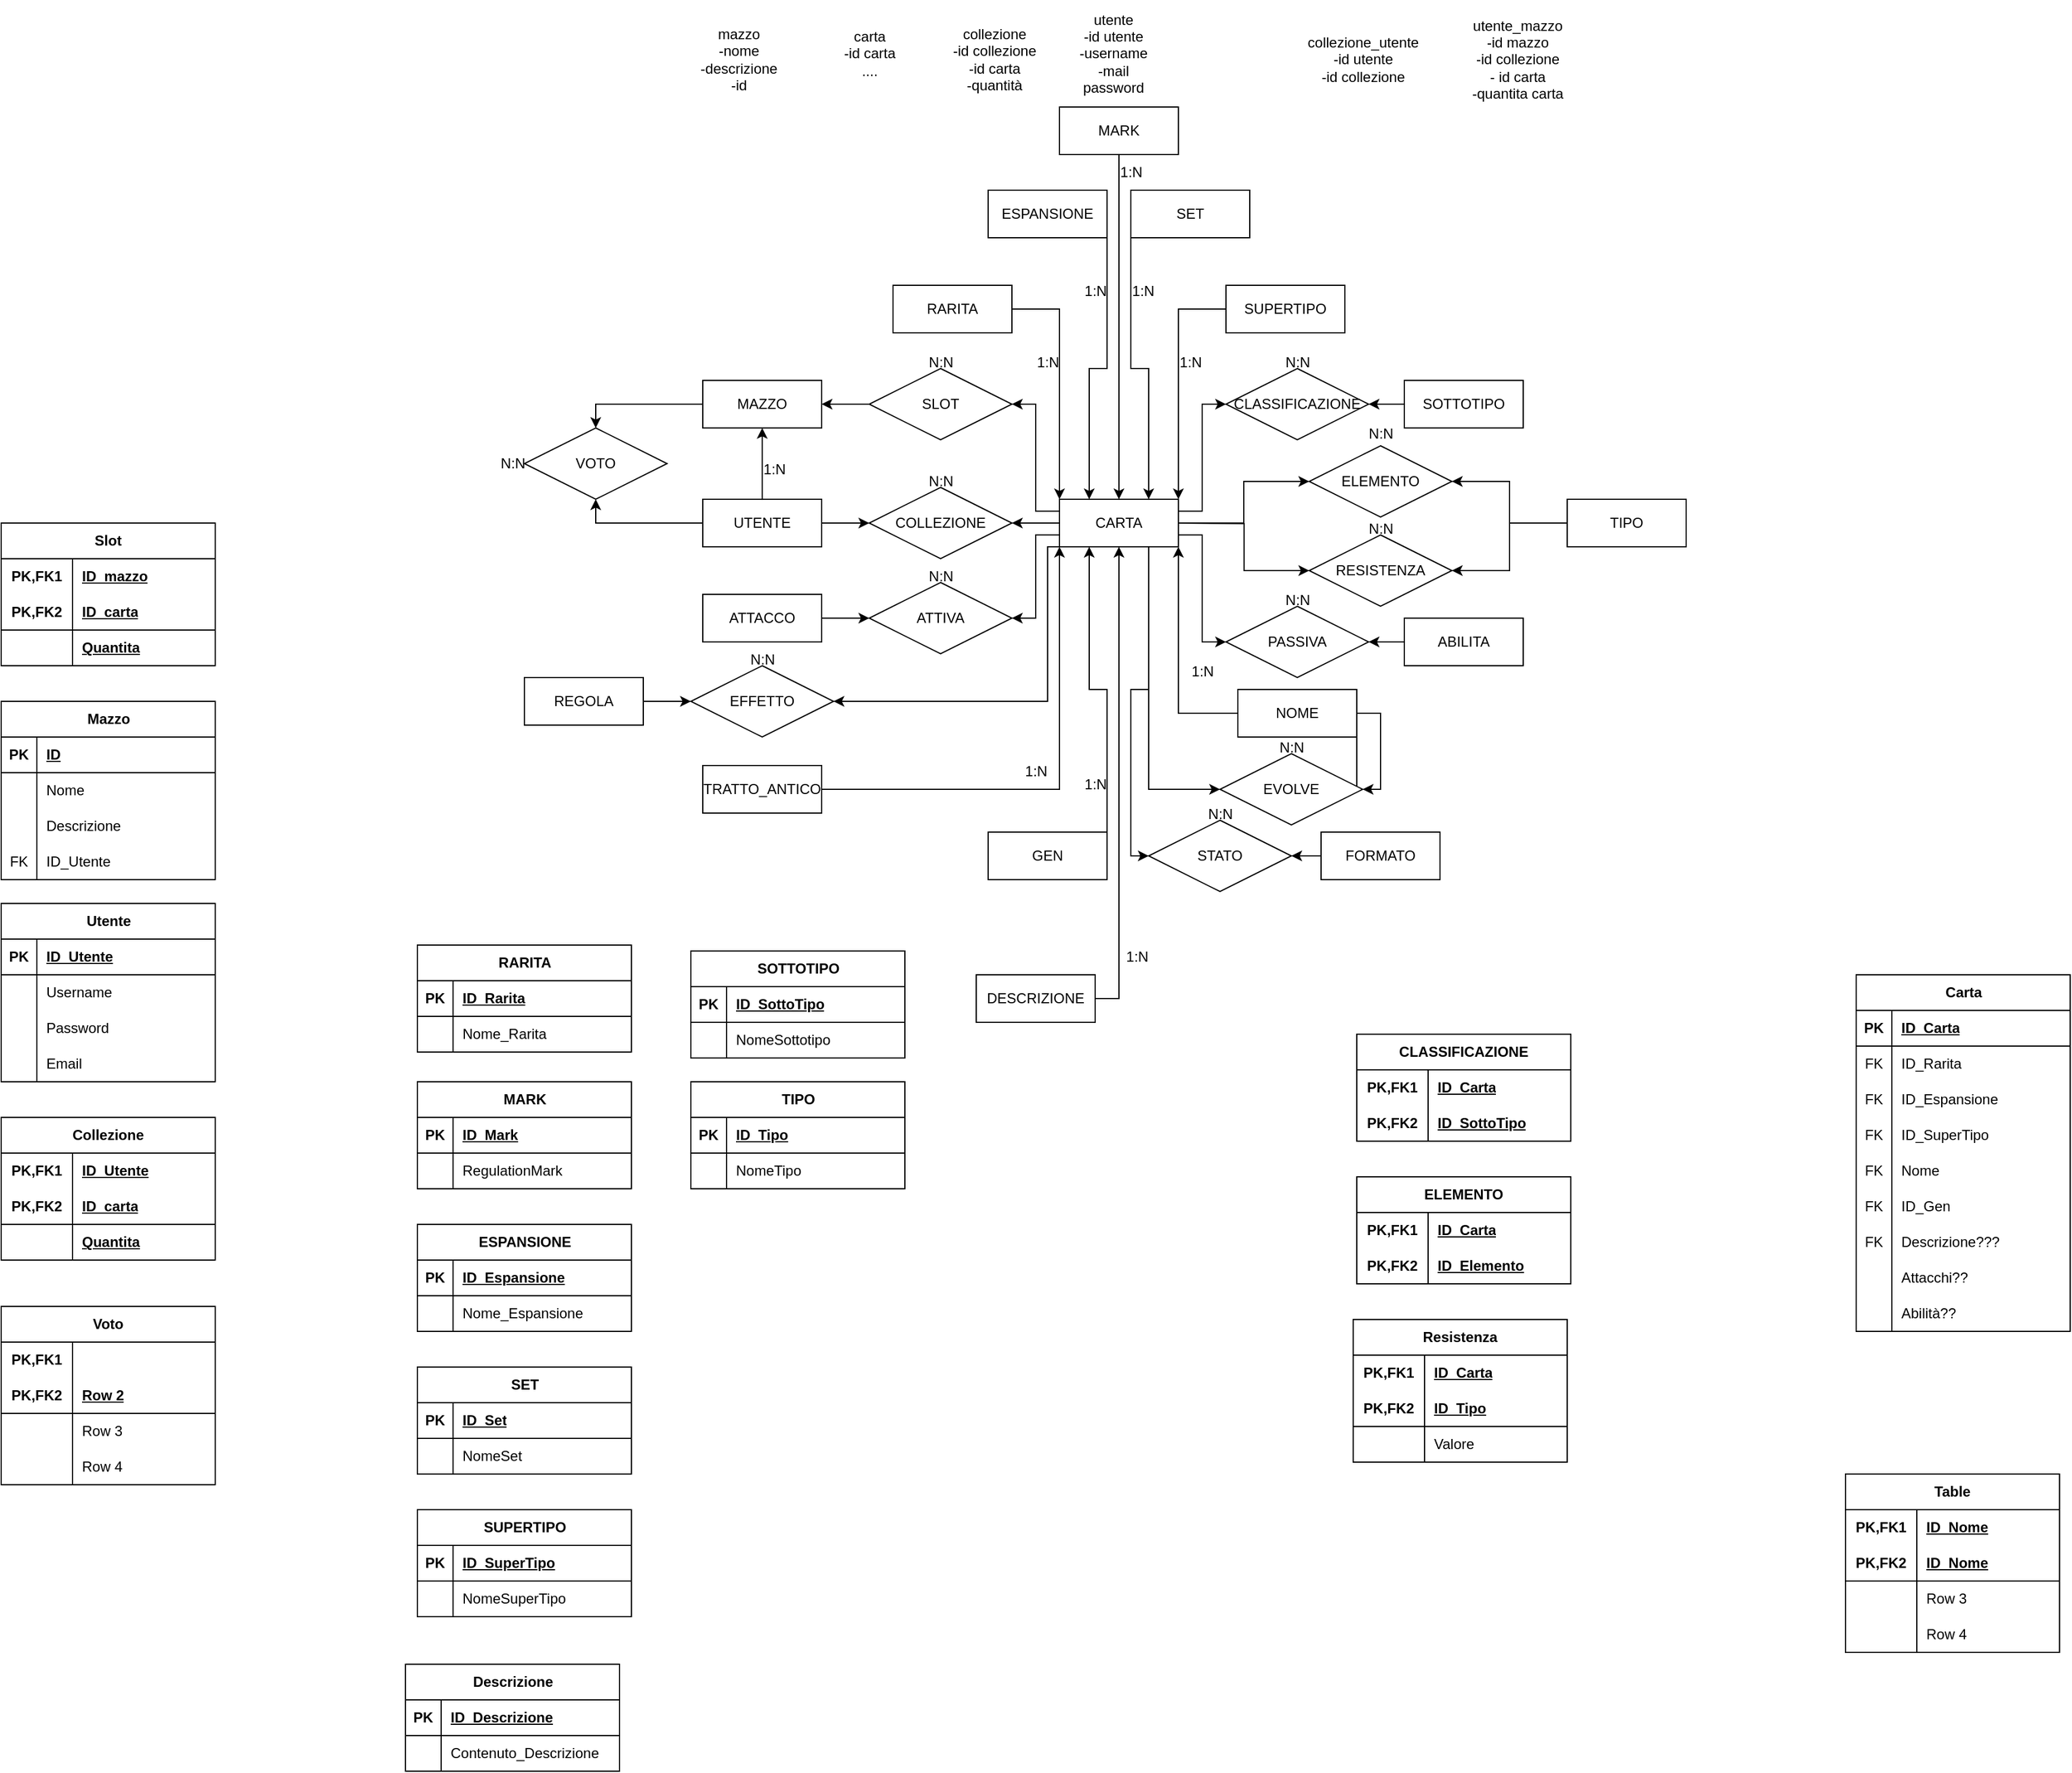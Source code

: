 <mxfile version="24.7.16">
  <diagram name="Pagina-1" id="cyiN1pYf8CNA7_1vtepp">
    <mxGraphModel dx="2876" dy="2235" grid="1" gridSize="10" guides="1" tooltips="1" connect="1" arrows="1" fold="1" page="1" pageScale="1" pageWidth="827" pageHeight="1169" math="0" shadow="0">
      <root>
        <mxCell id="0" />
        <mxCell id="1" parent="0" />
        <mxCell id="nWubLjMbDjvPIjSNjmIr-1" style="edgeStyle=orthogonalEdgeStyle;rounded=0;orthogonalLoop=1;jettySize=auto;html=1;entryX=1;entryY=0.5;entryDx=0;entryDy=0;" parent="1" source="nWubLjMbDjvPIjSNjmIr-3" target="nWubLjMbDjvPIjSNjmIr-16" edge="1">
          <mxGeometry relative="1" as="geometry" />
        </mxCell>
        <mxCell id="nWubLjMbDjvPIjSNjmIr-172" style="edgeStyle=orthogonalEdgeStyle;rounded=0;orthogonalLoop=1;jettySize=auto;html=1;exitX=0;exitY=0.25;exitDx=0;exitDy=0;entryX=1;entryY=0.5;entryDx=0;entryDy=0;" parent="1" source="nWubLjMbDjvPIjSNjmIr-3" target="nWubLjMbDjvPIjSNjmIr-42" edge="1">
          <mxGeometry relative="1" as="geometry" />
        </mxCell>
        <mxCell id="nWubLjMbDjvPIjSNjmIr-174" style="edgeStyle=orthogonalEdgeStyle;rounded=0;orthogonalLoop=1;jettySize=auto;html=1;exitX=1;exitY=0.25;exitDx=0;exitDy=0;entryX=0;entryY=0.5;entryDx=0;entryDy=0;" parent="1" source="nWubLjMbDjvPIjSNjmIr-3" target="nWubLjMbDjvPIjSNjmIr-169" edge="1">
          <mxGeometry relative="1" as="geometry" />
        </mxCell>
        <mxCell id="nWubLjMbDjvPIjSNjmIr-180" style="edgeStyle=orthogonalEdgeStyle;rounded=0;orthogonalLoop=1;jettySize=auto;html=1;exitX=0;exitY=0.75;exitDx=0;exitDy=0;entryX=1;entryY=0.5;entryDx=0;entryDy=0;" parent="1" source="nWubLjMbDjvPIjSNjmIr-3" target="nWubLjMbDjvPIjSNjmIr-177" edge="1">
          <mxGeometry relative="1" as="geometry" />
        </mxCell>
        <mxCell id="nWubLjMbDjvPIjSNjmIr-181" style="edgeStyle=orthogonalEdgeStyle;rounded=0;orthogonalLoop=1;jettySize=auto;html=1;exitX=1;exitY=0.75;exitDx=0;exitDy=0;entryX=0;entryY=0.5;entryDx=0;entryDy=0;" parent="1" source="nWubLjMbDjvPIjSNjmIr-3" target="nWubLjMbDjvPIjSNjmIr-178" edge="1">
          <mxGeometry relative="1" as="geometry" />
        </mxCell>
        <mxCell id="nWubLjMbDjvPIjSNjmIr-191" style="edgeStyle=orthogonalEdgeStyle;rounded=0;orthogonalLoop=1;jettySize=auto;html=1;exitX=0.75;exitY=1;exitDx=0;exitDy=0;entryX=0;entryY=0.5;entryDx=0;entryDy=0;" parent="1" source="nWubLjMbDjvPIjSNjmIr-3" target="nWubLjMbDjvPIjSNjmIr-190" edge="1">
          <mxGeometry relative="1" as="geometry">
            <Array as="points">
              <mxPoint x="475" y="500" />
              <mxPoint x="460" y="500" />
              <mxPoint x="460" y="640" />
            </Array>
          </mxGeometry>
        </mxCell>
        <mxCell id="nWubLjMbDjvPIjSNjmIr-210" style="edgeStyle=orthogonalEdgeStyle;rounded=0;orthogonalLoop=1;jettySize=auto;html=1;exitX=0;exitY=1;exitDx=0;exitDy=0;entryX=1;entryY=0.5;entryDx=0;entryDy=0;" parent="1" source="nWubLjMbDjvPIjSNjmIr-3" target="nWubLjMbDjvPIjSNjmIr-208" edge="1">
          <mxGeometry relative="1" as="geometry">
            <Array as="points">
              <mxPoint x="390" y="380" />
              <mxPoint x="390" y="510" />
            </Array>
          </mxGeometry>
        </mxCell>
        <mxCell id="nWubLjMbDjvPIjSNjmIr-221" style="edgeStyle=orthogonalEdgeStyle;rounded=0;orthogonalLoop=1;jettySize=auto;html=1;exitX=0.75;exitY=1;exitDx=0;exitDy=0;entryX=0;entryY=0.5;entryDx=0;entryDy=0;" parent="1" source="nWubLjMbDjvPIjSNjmIr-3" target="nWubLjMbDjvPIjSNjmIr-222" edge="1">
          <mxGeometry relative="1" as="geometry">
            <mxPoint x="480" y="570" as="targetPoint" />
          </mxGeometry>
        </mxCell>
        <mxCell id="nWubLjMbDjvPIjSNjmIr-3" value="CARTA" style="whiteSpace=wrap;html=1;align=center;" parent="1" vertex="1">
          <mxGeometry x="400" y="340" width="100" height="40" as="geometry" />
        </mxCell>
        <mxCell id="nWubLjMbDjvPIjSNjmIr-4" style="edgeStyle=orthogonalEdgeStyle;rounded=0;orthogonalLoop=1;jettySize=auto;html=1;entryX=0;entryY=0.5;entryDx=0;entryDy=0;" parent="1" source="nWubLjMbDjvPIjSNjmIr-7" target="nWubLjMbDjvPIjSNjmIr-16" edge="1">
          <mxGeometry relative="1" as="geometry" />
        </mxCell>
        <mxCell id="nWubLjMbDjvPIjSNjmIr-5" style="edgeStyle=orthogonalEdgeStyle;rounded=0;orthogonalLoop=1;jettySize=auto;html=1;entryX=0.5;entryY=1;entryDx=0;entryDy=0;" parent="1" source="nWubLjMbDjvPIjSNjmIr-7" target="nWubLjMbDjvPIjSNjmIr-40" edge="1">
          <mxGeometry relative="1" as="geometry" />
        </mxCell>
        <mxCell id="nWubLjMbDjvPIjSNjmIr-6" style="edgeStyle=orthogonalEdgeStyle;rounded=0;orthogonalLoop=1;jettySize=auto;html=1;exitX=0;exitY=0.5;exitDx=0;exitDy=0;entryX=0.5;entryY=1;entryDx=0;entryDy=0;" parent="1" source="nWubLjMbDjvPIjSNjmIr-7" target="nWubLjMbDjvPIjSNjmIr-132" edge="1">
          <mxGeometry relative="1" as="geometry" />
        </mxCell>
        <mxCell id="nWubLjMbDjvPIjSNjmIr-7" value="UTENTE" style="whiteSpace=wrap;html=1;align=center;" parent="1" vertex="1">
          <mxGeometry x="100" y="340" width="100" height="40" as="geometry" />
        </mxCell>
        <mxCell id="nWubLjMbDjvPIjSNjmIr-201" style="edgeStyle=orthogonalEdgeStyle;rounded=0;orthogonalLoop=1;jettySize=auto;html=1;entryX=1;entryY=0.5;entryDx=0;entryDy=0;" parent="1" source="nWubLjMbDjvPIjSNjmIr-9" target="nWubLjMbDjvPIjSNjmIr-18" edge="1">
          <mxGeometry relative="1" as="geometry" />
        </mxCell>
        <mxCell id="nWubLjMbDjvPIjSNjmIr-202" style="edgeStyle=orthogonalEdgeStyle;rounded=0;orthogonalLoop=1;jettySize=auto;html=1;exitX=0;exitY=0.5;exitDx=0;exitDy=0;entryX=1;entryY=0.5;entryDx=0;entryDy=0;" parent="1" source="nWubLjMbDjvPIjSNjmIr-9" target="nWubLjMbDjvPIjSNjmIr-198" edge="1">
          <mxGeometry relative="1" as="geometry" />
        </mxCell>
        <mxCell id="nWubLjMbDjvPIjSNjmIr-9" value="TIPO" style="whiteSpace=wrap;html=1;align=center;" parent="1" vertex="1">
          <mxGeometry x="827" y="340" width="100" height="40" as="geometry" />
        </mxCell>
        <mxCell id="nWubLjMbDjvPIjSNjmIr-11" value="ESPANSIONE" style="whiteSpace=wrap;html=1;align=center;" parent="1" vertex="1">
          <mxGeometry x="340" y="80" width="100" height="40" as="geometry" />
        </mxCell>
        <mxCell id="nWubLjMbDjvPIjSNjmIr-189" style="edgeStyle=orthogonalEdgeStyle;rounded=0;orthogonalLoop=1;jettySize=auto;html=1;exitX=1;exitY=0;exitDx=0;exitDy=0;entryX=0.25;entryY=1;entryDx=0;entryDy=0;" parent="1" source="nWubLjMbDjvPIjSNjmIr-13" target="nWubLjMbDjvPIjSNjmIr-3" edge="1">
          <mxGeometry relative="1" as="geometry" />
        </mxCell>
        <mxCell id="nWubLjMbDjvPIjSNjmIr-13" value="GEN" style="whiteSpace=wrap;html=1;align=center;" parent="1" vertex="1">
          <mxGeometry x="340" y="620" width="100" height="40" as="geometry" />
        </mxCell>
        <mxCell id="nWubLjMbDjvPIjSNjmIr-14" style="edgeStyle=orthogonalEdgeStyle;rounded=0;orthogonalLoop=1;jettySize=auto;html=1;entryX=0;entryY=0;entryDx=0;entryDy=0;" parent="1" source="nWubLjMbDjvPIjSNjmIr-15" target="nWubLjMbDjvPIjSNjmIr-3" edge="1">
          <mxGeometry relative="1" as="geometry" />
        </mxCell>
        <mxCell id="nWubLjMbDjvPIjSNjmIr-15" value="RARITA" style="whiteSpace=wrap;html=1;align=center;" parent="1" vertex="1">
          <mxGeometry x="260" y="160" width="100" height="40" as="geometry" />
        </mxCell>
        <mxCell id="nWubLjMbDjvPIjSNjmIr-16" value="COLLEZIONE" style="shape=rhombus;perimeter=rhombusPerimeter;whiteSpace=wrap;html=1;align=center;" parent="1" vertex="1">
          <mxGeometry x="240" y="330" width="120" height="60" as="geometry" />
        </mxCell>
        <mxCell id="nWubLjMbDjvPIjSNjmIr-18" value="ELEMENTO" style="shape=rhombus;perimeter=rhombusPerimeter;whiteSpace=wrap;html=1;align=center;" parent="1" vertex="1">
          <mxGeometry x="610" y="295" width="120" height="60" as="geometry" />
        </mxCell>
        <mxCell id="nWubLjMbDjvPIjSNjmIr-19" style="edgeStyle=orthogonalEdgeStyle;rounded=0;orthogonalLoop=1;jettySize=auto;html=1;entryX=0;entryY=0.5;entryDx=0;entryDy=0;" parent="1" source="nWubLjMbDjvPIjSNjmIr-3" target="nWubLjMbDjvPIjSNjmIr-18" edge="1">
          <mxGeometry relative="1" as="geometry">
            <mxPoint x="580" y="360" as="targetPoint" />
          </mxGeometry>
        </mxCell>
        <mxCell id="nWubLjMbDjvPIjSNjmIr-20" value="N:N" style="text;html=1;align=center;verticalAlign=middle;resizable=0;points=[];autosize=1;strokeColor=none;fillColor=none;" parent="1" vertex="1">
          <mxGeometry x="650" y="270" width="40" height="30" as="geometry" />
        </mxCell>
        <mxCell id="nWubLjMbDjvPIjSNjmIr-21" value="1:N" style="text;html=1;align=center;verticalAlign=middle;resizable=0;points=[];autosize=1;strokeColor=none;fillColor=none;" parent="1" vertex="1">
          <mxGeometry x="450" y="150" width="40" height="30" as="geometry" />
        </mxCell>
        <mxCell id="nWubLjMbDjvPIjSNjmIr-22" value="1:N" style="text;html=1;align=center;verticalAlign=middle;resizable=0;points=[];autosize=1;strokeColor=none;fillColor=none;" parent="1" vertex="1">
          <mxGeometry x="410" y="565" width="40" height="30" as="geometry" />
        </mxCell>
        <mxCell id="nWubLjMbDjvPIjSNjmIr-23" value="1:N" style="text;html=1;align=center;verticalAlign=middle;resizable=0;points=[];autosize=1;strokeColor=none;fillColor=none;" parent="1" vertex="1">
          <mxGeometry x="370" y="210" width="40" height="30" as="geometry" />
        </mxCell>
        <mxCell id="nWubLjMbDjvPIjSNjmIr-24" style="edgeStyle=orthogonalEdgeStyle;rounded=0;orthogonalLoop=1;jettySize=auto;html=1;entryX=1;entryY=0;entryDx=0;entryDy=0;" parent="1" source="nWubLjMbDjvPIjSNjmIr-25" target="nWubLjMbDjvPIjSNjmIr-3" edge="1">
          <mxGeometry relative="1" as="geometry" />
        </mxCell>
        <mxCell id="nWubLjMbDjvPIjSNjmIr-25" value="SUPERTIPO" style="whiteSpace=wrap;html=1;align=center;" parent="1" vertex="1">
          <mxGeometry x="540" y="160" width="100" height="40" as="geometry" />
        </mxCell>
        <mxCell id="nWubLjMbDjvPIjSNjmIr-26" value="1:N" style="text;html=1;align=center;verticalAlign=middle;resizable=0;points=[];autosize=1;strokeColor=none;fillColor=none;" parent="1" vertex="1">
          <mxGeometry x="490" y="210" width="40" height="30" as="geometry" />
        </mxCell>
        <mxCell id="nWubLjMbDjvPIjSNjmIr-27" style="edgeStyle=orthogonalEdgeStyle;rounded=0;orthogonalLoop=1;jettySize=auto;html=1;entryX=1;entryY=1;entryDx=0;entryDy=0;" parent="1" source="nWubLjMbDjvPIjSNjmIr-28" target="nWubLjMbDjvPIjSNjmIr-3" edge="1">
          <mxGeometry relative="1" as="geometry" />
        </mxCell>
        <mxCell id="nWubLjMbDjvPIjSNjmIr-223" style="edgeStyle=orthogonalEdgeStyle;rounded=0;orthogonalLoop=1;jettySize=auto;html=1;entryX=1;entryY=0.5;entryDx=0;entryDy=0;exitX=1;exitY=0.5;exitDx=0;exitDy=0;" parent="1" source="nWubLjMbDjvPIjSNjmIr-28" target="nWubLjMbDjvPIjSNjmIr-222" edge="1">
          <mxGeometry relative="1" as="geometry" />
        </mxCell>
        <mxCell id="XA6zq67nFPDdFr6imDfL-14" style="edgeStyle=orthogonalEdgeStyle;rounded=0;orthogonalLoop=1;jettySize=auto;html=1;exitX=1;exitY=1;exitDx=0;exitDy=0;entryX=1;entryY=0.5;entryDx=0;entryDy=0;" edge="1" parent="1" source="nWubLjMbDjvPIjSNjmIr-28" target="nWubLjMbDjvPIjSNjmIr-222">
          <mxGeometry relative="1" as="geometry">
            <Array as="points">
              <mxPoint x="650" y="584" />
            </Array>
          </mxGeometry>
        </mxCell>
        <mxCell id="nWubLjMbDjvPIjSNjmIr-28" value="NOME" style="whiteSpace=wrap;html=1;align=center;" parent="1" vertex="1">
          <mxGeometry x="550" y="500" width="100" height="40" as="geometry" />
        </mxCell>
        <mxCell id="nWubLjMbDjvPIjSNjmIr-29" value="1:N" style="text;html=1;align=center;verticalAlign=middle;resizable=0;points=[];autosize=1;strokeColor=none;fillColor=none;" parent="1" vertex="1">
          <mxGeometry x="500" y="470" width="40" height="30" as="geometry" />
        </mxCell>
        <mxCell id="nWubLjMbDjvPIjSNjmIr-176" style="edgeStyle=orthogonalEdgeStyle;rounded=0;orthogonalLoop=1;jettySize=auto;html=1;exitX=1;exitY=0.5;exitDx=0;exitDy=0;entryX=0.5;entryY=1;entryDx=0;entryDy=0;" parent="1" source="nWubLjMbDjvPIjSNjmIr-31" target="nWubLjMbDjvPIjSNjmIr-3" edge="1">
          <mxGeometry relative="1" as="geometry" />
        </mxCell>
        <mxCell id="nWubLjMbDjvPIjSNjmIr-31" value="DESCRIZIONE" style="whiteSpace=wrap;html=1;align=center;" parent="1" vertex="1">
          <mxGeometry x="330" y="740" width="100" height="40" as="geometry" />
        </mxCell>
        <mxCell id="nWubLjMbDjvPIjSNjmIr-32" value="1:N" style="text;html=1;align=center;verticalAlign=middle;resizable=0;points=[];autosize=1;strokeColor=none;fillColor=none;" parent="1" vertex="1">
          <mxGeometry x="360" y="554" width="40" height="30" as="geometry" />
        </mxCell>
        <mxCell id="nWubLjMbDjvPIjSNjmIr-33" value="&lt;div&gt;utente_mazzo&lt;/div&gt;&lt;div&gt;-id mazzo&lt;/div&gt;&lt;div&gt;-id collezione&lt;/div&gt;&lt;div&gt;- id carta&lt;/div&gt;&lt;div&gt;-quantita carta&lt;/div&gt;" style="text;html=1;align=center;verticalAlign=middle;resizable=0;points=[];autosize=1;strokeColor=none;fillColor=none;" parent="1" vertex="1">
          <mxGeometry x="735" y="-75" width="100" height="90" as="geometry" />
        </mxCell>
        <mxCell id="nWubLjMbDjvPIjSNjmIr-34" value="mazzo&lt;div&gt;-nome&lt;/div&gt;&lt;div&gt;-descrizione&lt;/div&gt;&lt;div&gt;-id&lt;/div&gt;" style="text;html=1;align=center;verticalAlign=middle;resizable=0;points=[];autosize=1;strokeColor=none;fillColor=none;" parent="1" vertex="1">
          <mxGeometry x="85" y="-65" width="90" height="70" as="geometry" />
        </mxCell>
        <mxCell id="nWubLjMbDjvPIjSNjmIr-35" value="collezione_utente&lt;div&gt;-id utente&lt;/div&gt;&lt;div&gt;-id collezione&lt;/div&gt;" style="text;html=1;align=center;verticalAlign=middle;resizable=0;points=[];autosize=1;strokeColor=none;fillColor=none;" parent="1" vertex="1">
          <mxGeometry x="595" y="-60" width="120" height="60" as="geometry" />
        </mxCell>
        <mxCell id="nWubLjMbDjvPIjSNjmIr-36" value="collezione&lt;div&gt;-id collezione&lt;/div&gt;&lt;div&gt;-id carta&lt;/div&gt;&lt;div&gt;-quantità&lt;/div&gt;" style="text;html=1;align=center;verticalAlign=middle;resizable=0;points=[];autosize=1;strokeColor=none;fillColor=none;" parent="1" vertex="1">
          <mxGeometry x="295" y="-65" width="100" height="70" as="geometry" />
        </mxCell>
        <mxCell id="nWubLjMbDjvPIjSNjmIr-37" value="carta&lt;div&gt;-id carta&lt;/div&gt;&lt;div&gt;....&lt;/div&gt;" style="text;html=1;align=center;verticalAlign=middle;resizable=0;points=[];autosize=1;strokeColor=none;fillColor=none;" parent="1" vertex="1">
          <mxGeometry x="205" y="-65" width="70" height="60" as="geometry" />
        </mxCell>
        <mxCell id="nWubLjMbDjvPIjSNjmIr-38" value="utente&lt;div&gt;-id utente&lt;/div&gt;&lt;div&gt;-username&lt;/div&gt;&lt;div&gt;-mail&lt;/div&gt;&lt;div&gt;password&lt;/div&gt;" style="text;html=1;align=center;verticalAlign=middle;resizable=0;points=[];autosize=1;strokeColor=none;fillColor=none;" parent="1" vertex="1">
          <mxGeometry x="405" y="-80" width="80" height="90" as="geometry" />
        </mxCell>
        <mxCell id="nWubLjMbDjvPIjSNjmIr-39" style="edgeStyle=orthogonalEdgeStyle;rounded=0;orthogonalLoop=1;jettySize=auto;html=1;entryX=0.5;entryY=0;entryDx=0;entryDy=0;startArrow=none;startFill=0;endArrow=classic;endFill=1;" parent="1" source="nWubLjMbDjvPIjSNjmIr-40" target="nWubLjMbDjvPIjSNjmIr-132" edge="1">
          <mxGeometry relative="1" as="geometry" />
        </mxCell>
        <mxCell id="nWubLjMbDjvPIjSNjmIr-40" value="MAZZO" style="whiteSpace=wrap;html=1;align=center;" parent="1" vertex="1">
          <mxGeometry x="100" y="240" width="100" height="40" as="geometry" />
        </mxCell>
        <mxCell id="nWubLjMbDjvPIjSNjmIr-41" style="edgeStyle=orthogonalEdgeStyle;rounded=0;orthogonalLoop=1;jettySize=auto;html=1;entryX=1;entryY=0.5;entryDx=0;entryDy=0;" parent="1" source="nWubLjMbDjvPIjSNjmIr-42" target="nWubLjMbDjvPIjSNjmIr-40" edge="1">
          <mxGeometry relative="1" as="geometry" />
        </mxCell>
        <mxCell id="nWubLjMbDjvPIjSNjmIr-42" value="SLOT" style="shape=rhombus;perimeter=rhombusPerimeter;whiteSpace=wrap;html=1;align=center;" parent="1" vertex="1">
          <mxGeometry x="240" y="230" width="120" height="60" as="geometry" />
        </mxCell>
        <mxCell id="nWubLjMbDjvPIjSNjmIr-43" value="1:N" style="text;html=1;align=center;verticalAlign=middle;resizable=0;points=[];autosize=1;strokeColor=none;fillColor=none;" parent="1" vertex="1">
          <mxGeometry x="140" y="300" width="40" height="30" as="geometry" />
        </mxCell>
        <mxCell id="nWubLjMbDjvPIjSNjmIr-44" value="N:N" style="text;html=1;align=center;verticalAlign=middle;resizable=0;points=[];autosize=1;strokeColor=none;fillColor=none;" parent="1" vertex="1">
          <mxGeometry x="280" y="210" width="40" height="30" as="geometry" />
        </mxCell>
        <mxCell id="nWubLjMbDjvPIjSNjmIr-45" value="Mazzo" style="shape=table;startSize=30;container=1;collapsible=1;childLayout=tableLayout;fixedRows=1;rowLines=0;fontStyle=1;align=center;resizeLast=1;html=1;" parent="1" vertex="1">
          <mxGeometry x="-490" y="510" width="180" height="150" as="geometry" />
        </mxCell>
        <mxCell id="nWubLjMbDjvPIjSNjmIr-46" value="" style="shape=tableRow;horizontal=0;startSize=0;swimlaneHead=0;swimlaneBody=0;fillColor=none;collapsible=0;dropTarget=0;points=[[0,0.5],[1,0.5]];portConstraint=eastwest;top=0;left=0;right=0;bottom=1;" parent="nWubLjMbDjvPIjSNjmIr-45" vertex="1">
          <mxGeometry y="30" width="180" height="30" as="geometry" />
        </mxCell>
        <mxCell id="nWubLjMbDjvPIjSNjmIr-47" value="PK" style="shape=partialRectangle;connectable=0;fillColor=none;top=0;left=0;bottom=0;right=0;fontStyle=1;overflow=hidden;whiteSpace=wrap;html=1;" parent="nWubLjMbDjvPIjSNjmIr-46" vertex="1">
          <mxGeometry width="30" height="30" as="geometry">
            <mxRectangle width="30" height="30" as="alternateBounds" />
          </mxGeometry>
        </mxCell>
        <mxCell id="nWubLjMbDjvPIjSNjmIr-48" value="ID" style="shape=partialRectangle;connectable=0;fillColor=none;top=0;left=0;bottom=0;right=0;align=left;spacingLeft=6;fontStyle=5;overflow=hidden;whiteSpace=wrap;html=1;" parent="nWubLjMbDjvPIjSNjmIr-46" vertex="1">
          <mxGeometry x="30" width="150" height="30" as="geometry">
            <mxRectangle width="150" height="30" as="alternateBounds" />
          </mxGeometry>
        </mxCell>
        <mxCell id="nWubLjMbDjvPIjSNjmIr-49" value="" style="shape=tableRow;horizontal=0;startSize=0;swimlaneHead=0;swimlaneBody=0;fillColor=none;collapsible=0;dropTarget=0;points=[[0,0.5],[1,0.5]];portConstraint=eastwest;top=0;left=0;right=0;bottom=0;" parent="nWubLjMbDjvPIjSNjmIr-45" vertex="1">
          <mxGeometry y="60" width="180" height="30" as="geometry" />
        </mxCell>
        <mxCell id="nWubLjMbDjvPIjSNjmIr-50" value="" style="shape=partialRectangle;connectable=0;fillColor=none;top=0;left=0;bottom=0;right=0;editable=1;overflow=hidden;whiteSpace=wrap;html=1;" parent="nWubLjMbDjvPIjSNjmIr-49" vertex="1">
          <mxGeometry width="30" height="30" as="geometry">
            <mxRectangle width="30" height="30" as="alternateBounds" />
          </mxGeometry>
        </mxCell>
        <mxCell id="nWubLjMbDjvPIjSNjmIr-51" value="Nome" style="shape=partialRectangle;connectable=0;fillColor=none;top=0;left=0;bottom=0;right=0;align=left;spacingLeft=6;overflow=hidden;whiteSpace=wrap;html=1;" parent="nWubLjMbDjvPIjSNjmIr-49" vertex="1">
          <mxGeometry x="30" width="150" height="30" as="geometry">
            <mxRectangle width="150" height="30" as="alternateBounds" />
          </mxGeometry>
        </mxCell>
        <mxCell id="nWubLjMbDjvPIjSNjmIr-52" value="" style="shape=tableRow;horizontal=0;startSize=0;swimlaneHead=0;swimlaneBody=0;fillColor=none;collapsible=0;dropTarget=0;points=[[0,0.5],[1,0.5]];portConstraint=eastwest;top=0;left=0;right=0;bottom=0;" parent="nWubLjMbDjvPIjSNjmIr-45" vertex="1">
          <mxGeometry y="90" width="180" height="30" as="geometry" />
        </mxCell>
        <mxCell id="nWubLjMbDjvPIjSNjmIr-53" value="" style="shape=partialRectangle;connectable=0;fillColor=none;top=0;left=0;bottom=0;right=0;editable=1;overflow=hidden;whiteSpace=wrap;html=1;" parent="nWubLjMbDjvPIjSNjmIr-52" vertex="1">
          <mxGeometry width="30" height="30" as="geometry">
            <mxRectangle width="30" height="30" as="alternateBounds" />
          </mxGeometry>
        </mxCell>
        <mxCell id="nWubLjMbDjvPIjSNjmIr-54" value="Descrizione" style="shape=partialRectangle;connectable=0;fillColor=none;top=0;left=0;bottom=0;right=0;align=left;spacingLeft=6;overflow=hidden;whiteSpace=wrap;html=1;" parent="nWubLjMbDjvPIjSNjmIr-52" vertex="1">
          <mxGeometry x="30" width="150" height="30" as="geometry">
            <mxRectangle width="150" height="30" as="alternateBounds" />
          </mxGeometry>
        </mxCell>
        <mxCell id="nWubLjMbDjvPIjSNjmIr-55" style="shape=tableRow;horizontal=0;startSize=0;swimlaneHead=0;swimlaneBody=0;fillColor=none;collapsible=0;dropTarget=0;points=[[0,0.5],[1,0.5]];portConstraint=eastwest;top=0;left=0;right=0;bottom=0;" parent="nWubLjMbDjvPIjSNjmIr-45" vertex="1">
          <mxGeometry y="120" width="180" height="30" as="geometry" />
        </mxCell>
        <mxCell id="nWubLjMbDjvPIjSNjmIr-56" value="FK" style="shape=partialRectangle;connectable=0;fillColor=none;top=0;left=0;bottom=0;right=0;editable=1;overflow=hidden;whiteSpace=wrap;html=1;" parent="nWubLjMbDjvPIjSNjmIr-55" vertex="1">
          <mxGeometry width="30" height="30" as="geometry">
            <mxRectangle width="30" height="30" as="alternateBounds" />
          </mxGeometry>
        </mxCell>
        <mxCell id="nWubLjMbDjvPIjSNjmIr-57" value="ID_Utente" style="shape=partialRectangle;connectable=0;fillColor=none;top=0;left=0;bottom=0;right=0;align=left;spacingLeft=6;overflow=hidden;whiteSpace=wrap;html=1;" parent="nWubLjMbDjvPIjSNjmIr-55" vertex="1">
          <mxGeometry x="30" width="150" height="30" as="geometry">
            <mxRectangle width="150" height="30" as="alternateBounds" />
          </mxGeometry>
        </mxCell>
        <mxCell id="nWubLjMbDjvPIjSNjmIr-58" value="Carta" style="shape=table;startSize=30;container=1;collapsible=1;childLayout=tableLayout;fixedRows=1;rowLines=0;fontStyle=1;align=center;resizeLast=1;html=1;" parent="1" vertex="1">
          <mxGeometry x="1070" y="740" width="180" height="300" as="geometry" />
        </mxCell>
        <mxCell id="nWubLjMbDjvPIjSNjmIr-59" value="" style="shape=tableRow;horizontal=0;startSize=0;swimlaneHead=0;swimlaneBody=0;fillColor=none;collapsible=0;dropTarget=0;points=[[0,0.5],[1,0.5]];portConstraint=eastwest;top=0;left=0;right=0;bottom=1;" parent="nWubLjMbDjvPIjSNjmIr-58" vertex="1">
          <mxGeometry y="30" width="180" height="30" as="geometry" />
        </mxCell>
        <mxCell id="nWubLjMbDjvPIjSNjmIr-60" value="PK" style="shape=partialRectangle;connectable=0;fillColor=none;top=0;left=0;bottom=0;right=0;fontStyle=1;overflow=hidden;whiteSpace=wrap;html=1;" parent="nWubLjMbDjvPIjSNjmIr-59" vertex="1">
          <mxGeometry width="30" height="30" as="geometry">
            <mxRectangle width="30" height="30" as="alternateBounds" />
          </mxGeometry>
        </mxCell>
        <mxCell id="nWubLjMbDjvPIjSNjmIr-61" value="ID_Carta" style="shape=partialRectangle;connectable=0;fillColor=none;top=0;left=0;bottom=0;right=0;align=left;spacingLeft=6;fontStyle=5;overflow=hidden;whiteSpace=wrap;html=1;" parent="nWubLjMbDjvPIjSNjmIr-59" vertex="1">
          <mxGeometry x="30" width="150" height="30" as="geometry">
            <mxRectangle width="150" height="30" as="alternateBounds" />
          </mxGeometry>
        </mxCell>
        <mxCell id="nWubLjMbDjvPIjSNjmIr-62" value="" style="shape=tableRow;horizontal=0;startSize=0;swimlaneHead=0;swimlaneBody=0;fillColor=none;collapsible=0;dropTarget=0;points=[[0,0.5],[1,0.5]];portConstraint=eastwest;top=0;left=0;right=0;bottom=0;" parent="nWubLjMbDjvPIjSNjmIr-58" vertex="1">
          <mxGeometry y="60" width="180" height="30" as="geometry" />
        </mxCell>
        <mxCell id="nWubLjMbDjvPIjSNjmIr-63" value="FK" style="shape=partialRectangle;connectable=0;fillColor=none;top=0;left=0;bottom=0;right=0;editable=1;overflow=hidden;whiteSpace=wrap;html=1;" parent="nWubLjMbDjvPIjSNjmIr-62" vertex="1">
          <mxGeometry width="30" height="30" as="geometry">
            <mxRectangle width="30" height="30" as="alternateBounds" />
          </mxGeometry>
        </mxCell>
        <mxCell id="nWubLjMbDjvPIjSNjmIr-64" value="ID_Rarita" style="shape=partialRectangle;connectable=0;fillColor=none;top=0;left=0;bottom=0;right=0;align=left;spacingLeft=6;overflow=hidden;whiteSpace=wrap;html=1;" parent="nWubLjMbDjvPIjSNjmIr-62" vertex="1">
          <mxGeometry x="30" width="150" height="30" as="geometry">
            <mxRectangle width="150" height="30" as="alternateBounds" />
          </mxGeometry>
        </mxCell>
        <mxCell id="nWubLjMbDjvPIjSNjmIr-65" value="" style="shape=tableRow;horizontal=0;startSize=0;swimlaneHead=0;swimlaneBody=0;fillColor=none;collapsible=0;dropTarget=0;points=[[0,0.5],[1,0.5]];portConstraint=eastwest;top=0;left=0;right=0;bottom=0;" parent="nWubLjMbDjvPIjSNjmIr-58" vertex="1">
          <mxGeometry y="90" width="180" height="30" as="geometry" />
        </mxCell>
        <mxCell id="nWubLjMbDjvPIjSNjmIr-66" value="FK" style="shape=partialRectangle;connectable=0;fillColor=none;top=0;left=0;bottom=0;right=0;editable=1;overflow=hidden;whiteSpace=wrap;html=1;" parent="nWubLjMbDjvPIjSNjmIr-65" vertex="1">
          <mxGeometry width="30" height="30" as="geometry">
            <mxRectangle width="30" height="30" as="alternateBounds" />
          </mxGeometry>
        </mxCell>
        <mxCell id="nWubLjMbDjvPIjSNjmIr-67" value="ID_Espansione" style="shape=partialRectangle;connectable=0;fillColor=none;top=0;left=0;bottom=0;right=0;align=left;spacingLeft=6;overflow=hidden;whiteSpace=wrap;html=1;" parent="nWubLjMbDjvPIjSNjmIr-65" vertex="1">
          <mxGeometry x="30" width="150" height="30" as="geometry">
            <mxRectangle width="150" height="30" as="alternateBounds" />
          </mxGeometry>
        </mxCell>
        <mxCell id="nWubLjMbDjvPIjSNjmIr-68" value="" style="shape=tableRow;horizontal=0;startSize=0;swimlaneHead=0;swimlaneBody=0;fillColor=none;collapsible=0;dropTarget=0;points=[[0,0.5],[1,0.5]];portConstraint=eastwest;top=0;left=0;right=0;bottom=0;" parent="nWubLjMbDjvPIjSNjmIr-58" vertex="1">
          <mxGeometry y="120" width="180" height="30" as="geometry" />
        </mxCell>
        <mxCell id="nWubLjMbDjvPIjSNjmIr-69" value="FK" style="shape=partialRectangle;connectable=0;fillColor=none;top=0;left=0;bottom=0;right=0;editable=1;overflow=hidden;whiteSpace=wrap;html=1;" parent="nWubLjMbDjvPIjSNjmIr-68" vertex="1">
          <mxGeometry width="30" height="30" as="geometry">
            <mxRectangle width="30" height="30" as="alternateBounds" />
          </mxGeometry>
        </mxCell>
        <mxCell id="nWubLjMbDjvPIjSNjmIr-70" value="ID_SuperTipo" style="shape=partialRectangle;connectable=0;fillColor=none;top=0;left=0;bottom=0;right=0;align=left;spacingLeft=6;overflow=hidden;whiteSpace=wrap;html=1;" parent="nWubLjMbDjvPIjSNjmIr-68" vertex="1">
          <mxGeometry x="30" width="150" height="30" as="geometry">
            <mxRectangle width="150" height="30" as="alternateBounds" />
          </mxGeometry>
        </mxCell>
        <mxCell id="nWubLjMbDjvPIjSNjmIr-71" style="shape=tableRow;horizontal=0;startSize=0;swimlaneHead=0;swimlaneBody=0;fillColor=none;collapsible=0;dropTarget=0;points=[[0,0.5],[1,0.5]];portConstraint=eastwest;top=0;left=0;right=0;bottom=0;" parent="nWubLjMbDjvPIjSNjmIr-58" vertex="1">
          <mxGeometry y="150" width="180" height="30" as="geometry" />
        </mxCell>
        <mxCell id="nWubLjMbDjvPIjSNjmIr-72" value="FK" style="shape=partialRectangle;connectable=0;fillColor=none;top=0;left=0;bottom=0;right=0;editable=1;overflow=hidden;whiteSpace=wrap;html=1;" parent="nWubLjMbDjvPIjSNjmIr-71" vertex="1">
          <mxGeometry width="30" height="30" as="geometry">
            <mxRectangle width="30" height="30" as="alternateBounds" />
          </mxGeometry>
        </mxCell>
        <mxCell id="nWubLjMbDjvPIjSNjmIr-73" value="Nome" style="shape=partialRectangle;connectable=0;fillColor=none;top=0;left=0;bottom=0;right=0;align=left;spacingLeft=6;overflow=hidden;whiteSpace=wrap;html=1;" parent="nWubLjMbDjvPIjSNjmIr-71" vertex="1">
          <mxGeometry x="30" width="150" height="30" as="geometry">
            <mxRectangle width="150" height="30" as="alternateBounds" />
          </mxGeometry>
        </mxCell>
        <mxCell id="nWubLjMbDjvPIjSNjmIr-74" style="shape=tableRow;horizontal=0;startSize=0;swimlaneHead=0;swimlaneBody=0;fillColor=none;collapsible=0;dropTarget=0;points=[[0,0.5],[1,0.5]];portConstraint=eastwest;top=0;left=0;right=0;bottom=0;" parent="nWubLjMbDjvPIjSNjmIr-58" vertex="1">
          <mxGeometry y="180" width="180" height="30" as="geometry" />
        </mxCell>
        <mxCell id="nWubLjMbDjvPIjSNjmIr-75" value="FK" style="shape=partialRectangle;connectable=0;fillColor=none;top=0;left=0;bottom=0;right=0;editable=1;overflow=hidden;whiteSpace=wrap;html=1;" parent="nWubLjMbDjvPIjSNjmIr-74" vertex="1">
          <mxGeometry width="30" height="30" as="geometry">
            <mxRectangle width="30" height="30" as="alternateBounds" />
          </mxGeometry>
        </mxCell>
        <mxCell id="nWubLjMbDjvPIjSNjmIr-76" value="ID_Gen" style="shape=partialRectangle;connectable=0;fillColor=none;top=0;left=0;bottom=0;right=0;align=left;spacingLeft=6;overflow=hidden;whiteSpace=wrap;html=1;" parent="nWubLjMbDjvPIjSNjmIr-74" vertex="1">
          <mxGeometry x="30" width="150" height="30" as="geometry">
            <mxRectangle width="150" height="30" as="alternateBounds" />
          </mxGeometry>
        </mxCell>
        <mxCell id="nWubLjMbDjvPIjSNjmIr-77" style="shape=tableRow;horizontal=0;startSize=0;swimlaneHead=0;swimlaneBody=0;fillColor=none;collapsible=0;dropTarget=0;points=[[0,0.5],[1,0.5]];portConstraint=eastwest;top=0;left=0;right=0;bottom=0;" parent="nWubLjMbDjvPIjSNjmIr-58" vertex="1">
          <mxGeometry y="210" width="180" height="30" as="geometry" />
        </mxCell>
        <mxCell id="nWubLjMbDjvPIjSNjmIr-78" value="FK" style="shape=partialRectangle;connectable=0;fillColor=none;top=0;left=0;bottom=0;right=0;editable=1;overflow=hidden;whiteSpace=wrap;html=1;" parent="nWubLjMbDjvPIjSNjmIr-77" vertex="1">
          <mxGeometry width="30" height="30" as="geometry">
            <mxRectangle width="30" height="30" as="alternateBounds" />
          </mxGeometry>
        </mxCell>
        <mxCell id="nWubLjMbDjvPIjSNjmIr-79" value="Descrizione???" style="shape=partialRectangle;connectable=0;fillColor=none;top=0;left=0;bottom=0;right=0;align=left;spacingLeft=6;overflow=hidden;whiteSpace=wrap;html=1;" parent="nWubLjMbDjvPIjSNjmIr-77" vertex="1">
          <mxGeometry x="30" width="150" height="30" as="geometry">
            <mxRectangle width="150" height="30" as="alternateBounds" />
          </mxGeometry>
        </mxCell>
        <mxCell id="nWubLjMbDjvPIjSNjmIr-80" style="shape=tableRow;horizontal=0;startSize=0;swimlaneHead=0;swimlaneBody=0;fillColor=none;collapsible=0;dropTarget=0;points=[[0,0.5],[1,0.5]];portConstraint=eastwest;top=0;left=0;right=0;bottom=0;" parent="nWubLjMbDjvPIjSNjmIr-58" vertex="1">
          <mxGeometry y="240" width="180" height="30" as="geometry" />
        </mxCell>
        <mxCell id="nWubLjMbDjvPIjSNjmIr-81" style="shape=partialRectangle;connectable=0;fillColor=none;top=0;left=0;bottom=0;right=0;editable=1;overflow=hidden;whiteSpace=wrap;html=1;" parent="nWubLjMbDjvPIjSNjmIr-80" vertex="1">
          <mxGeometry width="30" height="30" as="geometry">
            <mxRectangle width="30" height="30" as="alternateBounds" />
          </mxGeometry>
        </mxCell>
        <mxCell id="nWubLjMbDjvPIjSNjmIr-82" value="Attacchi??" style="shape=partialRectangle;connectable=0;fillColor=none;top=0;left=0;bottom=0;right=0;align=left;spacingLeft=6;overflow=hidden;whiteSpace=wrap;html=1;" parent="nWubLjMbDjvPIjSNjmIr-80" vertex="1">
          <mxGeometry x="30" width="150" height="30" as="geometry">
            <mxRectangle width="150" height="30" as="alternateBounds" />
          </mxGeometry>
        </mxCell>
        <mxCell id="nWubLjMbDjvPIjSNjmIr-83" style="shape=tableRow;horizontal=0;startSize=0;swimlaneHead=0;swimlaneBody=0;fillColor=none;collapsible=0;dropTarget=0;points=[[0,0.5],[1,0.5]];portConstraint=eastwest;top=0;left=0;right=0;bottom=0;" parent="nWubLjMbDjvPIjSNjmIr-58" vertex="1">
          <mxGeometry y="270" width="180" height="30" as="geometry" />
        </mxCell>
        <mxCell id="nWubLjMbDjvPIjSNjmIr-84" style="shape=partialRectangle;connectable=0;fillColor=none;top=0;left=0;bottom=0;right=0;editable=1;overflow=hidden;whiteSpace=wrap;html=1;" parent="nWubLjMbDjvPIjSNjmIr-83" vertex="1">
          <mxGeometry width="30" height="30" as="geometry">
            <mxRectangle width="30" height="30" as="alternateBounds" />
          </mxGeometry>
        </mxCell>
        <mxCell id="nWubLjMbDjvPIjSNjmIr-85" value="Abilità??" style="shape=partialRectangle;connectable=0;fillColor=none;top=0;left=0;bottom=0;right=0;align=left;spacingLeft=6;overflow=hidden;whiteSpace=wrap;html=1;" parent="nWubLjMbDjvPIjSNjmIr-83" vertex="1">
          <mxGeometry x="30" width="150" height="30" as="geometry">
            <mxRectangle width="150" height="30" as="alternateBounds" />
          </mxGeometry>
        </mxCell>
        <mxCell id="nWubLjMbDjvPIjSNjmIr-86" value="Utente" style="shape=table;startSize=30;container=1;collapsible=1;childLayout=tableLayout;fixedRows=1;rowLines=0;fontStyle=1;align=center;resizeLast=1;html=1;" parent="1" vertex="1">
          <mxGeometry x="-490" y="680" width="180" height="150" as="geometry" />
        </mxCell>
        <mxCell id="nWubLjMbDjvPIjSNjmIr-87" value="" style="shape=tableRow;horizontal=0;startSize=0;swimlaneHead=0;swimlaneBody=0;fillColor=none;collapsible=0;dropTarget=0;points=[[0,0.5],[1,0.5]];portConstraint=eastwest;top=0;left=0;right=0;bottom=1;" parent="nWubLjMbDjvPIjSNjmIr-86" vertex="1">
          <mxGeometry y="30" width="180" height="30" as="geometry" />
        </mxCell>
        <mxCell id="nWubLjMbDjvPIjSNjmIr-88" value="PK" style="shape=partialRectangle;connectable=0;fillColor=none;top=0;left=0;bottom=0;right=0;fontStyle=1;overflow=hidden;whiteSpace=wrap;html=1;" parent="nWubLjMbDjvPIjSNjmIr-87" vertex="1">
          <mxGeometry width="30" height="30" as="geometry">
            <mxRectangle width="30" height="30" as="alternateBounds" />
          </mxGeometry>
        </mxCell>
        <mxCell id="nWubLjMbDjvPIjSNjmIr-89" value="ID_Utente" style="shape=partialRectangle;connectable=0;fillColor=none;top=0;left=0;bottom=0;right=0;align=left;spacingLeft=6;fontStyle=5;overflow=hidden;whiteSpace=wrap;html=1;" parent="nWubLjMbDjvPIjSNjmIr-87" vertex="1">
          <mxGeometry x="30" width="150" height="30" as="geometry">
            <mxRectangle width="150" height="30" as="alternateBounds" />
          </mxGeometry>
        </mxCell>
        <mxCell id="nWubLjMbDjvPIjSNjmIr-90" value="" style="shape=tableRow;horizontal=0;startSize=0;swimlaneHead=0;swimlaneBody=0;fillColor=none;collapsible=0;dropTarget=0;points=[[0,0.5],[1,0.5]];portConstraint=eastwest;top=0;left=0;right=0;bottom=0;" parent="nWubLjMbDjvPIjSNjmIr-86" vertex="1">
          <mxGeometry y="60" width="180" height="30" as="geometry" />
        </mxCell>
        <mxCell id="nWubLjMbDjvPIjSNjmIr-91" value="" style="shape=partialRectangle;connectable=0;fillColor=none;top=0;left=0;bottom=0;right=0;editable=1;overflow=hidden;whiteSpace=wrap;html=1;" parent="nWubLjMbDjvPIjSNjmIr-90" vertex="1">
          <mxGeometry width="30" height="30" as="geometry">
            <mxRectangle width="30" height="30" as="alternateBounds" />
          </mxGeometry>
        </mxCell>
        <mxCell id="nWubLjMbDjvPIjSNjmIr-92" value="Username" style="shape=partialRectangle;connectable=0;fillColor=none;top=0;left=0;bottom=0;right=0;align=left;spacingLeft=6;overflow=hidden;whiteSpace=wrap;html=1;" parent="nWubLjMbDjvPIjSNjmIr-90" vertex="1">
          <mxGeometry x="30" width="150" height="30" as="geometry">
            <mxRectangle width="150" height="30" as="alternateBounds" />
          </mxGeometry>
        </mxCell>
        <mxCell id="nWubLjMbDjvPIjSNjmIr-93" value="" style="shape=tableRow;horizontal=0;startSize=0;swimlaneHead=0;swimlaneBody=0;fillColor=none;collapsible=0;dropTarget=0;points=[[0,0.5],[1,0.5]];portConstraint=eastwest;top=0;left=0;right=0;bottom=0;" parent="nWubLjMbDjvPIjSNjmIr-86" vertex="1">
          <mxGeometry y="90" width="180" height="30" as="geometry" />
        </mxCell>
        <mxCell id="nWubLjMbDjvPIjSNjmIr-94" value="" style="shape=partialRectangle;connectable=0;fillColor=none;top=0;left=0;bottom=0;right=0;editable=1;overflow=hidden;whiteSpace=wrap;html=1;" parent="nWubLjMbDjvPIjSNjmIr-93" vertex="1">
          <mxGeometry width="30" height="30" as="geometry">
            <mxRectangle width="30" height="30" as="alternateBounds" />
          </mxGeometry>
        </mxCell>
        <mxCell id="nWubLjMbDjvPIjSNjmIr-95" value="Password" style="shape=partialRectangle;connectable=0;fillColor=none;top=0;left=0;bottom=0;right=0;align=left;spacingLeft=6;overflow=hidden;whiteSpace=wrap;html=1;" parent="nWubLjMbDjvPIjSNjmIr-93" vertex="1">
          <mxGeometry x="30" width="150" height="30" as="geometry">
            <mxRectangle width="150" height="30" as="alternateBounds" />
          </mxGeometry>
        </mxCell>
        <mxCell id="nWubLjMbDjvPIjSNjmIr-96" value="" style="shape=tableRow;horizontal=0;startSize=0;swimlaneHead=0;swimlaneBody=0;fillColor=none;collapsible=0;dropTarget=0;points=[[0,0.5],[1,0.5]];portConstraint=eastwest;top=0;left=0;right=0;bottom=0;" parent="nWubLjMbDjvPIjSNjmIr-86" vertex="1">
          <mxGeometry y="120" width="180" height="30" as="geometry" />
        </mxCell>
        <mxCell id="nWubLjMbDjvPIjSNjmIr-97" value="" style="shape=partialRectangle;connectable=0;fillColor=none;top=0;left=0;bottom=0;right=0;editable=1;overflow=hidden;whiteSpace=wrap;html=1;" parent="nWubLjMbDjvPIjSNjmIr-96" vertex="1">
          <mxGeometry width="30" height="30" as="geometry">
            <mxRectangle width="30" height="30" as="alternateBounds" />
          </mxGeometry>
        </mxCell>
        <mxCell id="nWubLjMbDjvPIjSNjmIr-98" value="Email" style="shape=partialRectangle;connectable=0;fillColor=none;top=0;left=0;bottom=0;right=0;align=left;spacingLeft=6;overflow=hidden;whiteSpace=wrap;html=1;" parent="nWubLjMbDjvPIjSNjmIr-96" vertex="1">
          <mxGeometry x="30" width="150" height="30" as="geometry">
            <mxRectangle width="150" height="30" as="alternateBounds" />
          </mxGeometry>
        </mxCell>
        <mxCell id="nWubLjMbDjvPIjSNjmIr-99" value="Collezione" style="shape=table;startSize=30;container=1;collapsible=1;childLayout=tableLayout;fixedRows=1;rowLines=0;fontStyle=1;align=center;resizeLast=1;html=1;whiteSpace=wrap;" parent="1" vertex="1">
          <mxGeometry x="-490" y="860" width="180" height="120" as="geometry" />
        </mxCell>
        <mxCell id="nWubLjMbDjvPIjSNjmIr-100" value="" style="shape=tableRow;horizontal=0;startSize=0;swimlaneHead=0;swimlaneBody=0;fillColor=none;collapsible=0;dropTarget=0;points=[[0,0.5],[1,0.5]];portConstraint=eastwest;top=0;left=0;right=0;bottom=0;html=1;" parent="nWubLjMbDjvPIjSNjmIr-99" vertex="1">
          <mxGeometry y="30" width="180" height="30" as="geometry" />
        </mxCell>
        <mxCell id="nWubLjMbDjvPIjSNjmIr-101" value="PK,FK1" style="shape=partialRectangle;connectable=0;fillColor=none;top=0;left=0;bottom=0;right=0;fontStyle=1;overflow=hidden;html=1;whiteSpace=wrap;" parent="nWubLjMbDjvPIjSNjmIr-100" vertex="1">
          <mxGeometry width="60" height="30" as="geometry">
            <mxRectangle width="60" height="30" as="alternateBounds" />
          </mxGeometry>
        </mxCell>
        <mxCell id="nWubLjMbDjvPIjSNjmIr-102" value="ID_Utente" style="shape=partialRectangle;connectable=0;fillColor=none;top=0;left=0;bottom=0;right=0;align=left;spacingLeft=6;fontStyle=5;overflow=hidden;html=1;whiteSpace=wrap;" parent="nWubLjMbDjvPIjSNjmIr-100" vertex="1">
          <mxGeometry x="60" width="120" height="30" as="geometry">
            <mxRectangle width="120" height="30" as="alternateBounds" />
          </mxGeometry>
        </mxCell>
        <mxCell id="nWubLjMbDjvPIjSNjmIr-103" value="" style="shape=tableRow;horizontal=0;startSize=0;swimlaneHead=0;swimlaneBody=0;fillColor=none;collapsible=0;dropTarget=0;points=[[0,0.5],[1,0.5]];portConstraint=eastwest;top=0;left=0;right=0;bottom=1;html=1;" parent="nWubLjMbDjvPIjSNjmIr-99" vertex="1">
          <mxGeometry y="60" width="180" height="30" as="geometry" />
        </mxCell>
        <mxCell id="nWubLjMbDjvPIjSNjmIr-104" value="PK,FK2" style="shape=partialRectangle;connectable=0;fillColor=none;top=0;left=0;bottom=0;right=0;fontStyle=1;overflow=hidden;html=1;whiteSpace=wrap;" parent="nWubLjMbDjvPIjSNjmIr-103" vertex="1">
          <mxGeometry width="60" height="30" as="geometry">
            <mxRectangle width="60" height="30" as="alternateBounds" />
          </mxGeometry>
        </mxCell>
        <mxCell id="nWubLjMbDjvPIjSNjmIr-105" value="ID_carta" style="shape=partialRectangle;connectable=0;fillColor=none;top=0;left=0;bottom=0;right=0;align=left;spacingLeft=6;fontStyle=5;overflow=hidden;html=1;whiteSpace=wrap;" parent="nWubLjMbDjvPIjSNjmIr-103" vertex="1">
          <mxGeometry x="60" width="120" height="30" as="geometry">
            <mxRectangle width="120" height="30" as="alternateBounds" />
          </mxGeometry>
        </mxCell>
        <mxCell id="nWubLjMbDjvPIjSNjmIr-106" style="shape=tableRow;horizontal=0;startSize=0;swimlaneHead=0;swimlaneBody=0;fillColor=none;collapsible=0;dropTarget=0;points=[[0,0.5],[1,0.5]];portConstraint=eastwest;top=0;left=0;right=0;bottom=1;html=1;" parent="nWubLjMbDjvPIjSNjmIr-99" vertex="1">
          <mxGeometry y="90" width="180" height="30" as="geometry" />
        </mxCell>
        <mxCell id="nWubLjMbDjvPIjSNjmIr-107" style="shape=partialRectangle;connectable=0;fillColor=none;top=0;left=0;bottom=0;right=0;fontStyle=1;overflow=hidden;html=1;whiteSpace=wrap;" parent="nWubLjMbDjvPIjSNjmIr-106" vertex="1">
          <mxGeometry width="60" height="30" as="geometry">
            <mxRectangle width="60" height="30" as="alternateBounds" />
          </mxGeometry>
        </mxCell>
        <mxCell id="nWubLjMbDjvPIjSNjmIr-108" value="Quantita" style="shape=partialRectangle;connectable=0;fillColor=none;top=0;left=0;bottom=0;right=0;align=left;spacingLeft=6;fontStyle=5;overflow=hidden;html=1;whiteSpace=wrap;" parent="nWubLjMbDjvPIjSNjmIr-106" vertex="1">
          <mxGeometry x="60" width="120" height="30" as="geometry">
            <mxRectangle width="120" height="30" as="alternateBounds" />
          </mxGeometry>
        </mxCell>
        <mxCell id="nWubLjMbDjvPIjSNjmIr-109" value="Voto" style="shape=table;startSize=30;container=1;collapsible=1;childLayout=tableLayout;fixedRows=1;rowLines=0;fontStyle=1;align=center;resizeLast=1;html=1;whiteSpace=wrap;" parent="1" vertex="1">
          <mxGeometry x="-490" y="1019" width="180" height="150" as="geometry" />
        </mxCell>
        <mxCell id="nWubLjMbDjvPIjSNjmIr-110" value="" style="shape=tableRow;horizontal=0;startSize=0;swimlaneHead=0;swimlaneBody=0;fillColor=none;collapsible=0;dropTarget=0;points=[[0,0.5],[1,0.5]];portConstraint=eastwest;top=0;left=0;right=0;bottom=0;html=1;" parent="nWubLjMbDjvPIjSNjmIr-109" vertex="1">
          <mxGeometry y="30" width="180" height="30" as="geometry" />
        </mxCell>
        <mxCell id="nWubLjMbDjvPIjSNjmIr-111" value="PK,FK1" style="shape=partialRectangle;connectable=0;fillColor=none;top=0;left=0;bottom=0;right=0;fontStyle=1;overflow=hidden;html=1;whiteSpace=wrap;" parent="nWubLjMbDjvPIjSNjmIr-110" vertex="1">
          <mxGeometry width="60" height="30" as="geometry">
            <mxRectangle width="60" height="30" as="alternateBounds" />
          </mxGeometry>
        </mxCell>
        <mxCell id="nWubLjMbDjvPIjSNjmIr-112" value="" style="shape=partialRectangle;connectable=0;fillColor=none;top=0;left=0;bottom=0;right=0;align=left;spacingLeft=6;fontStyle=5;overflow=hidden;html=1;whiteSpace=wrap;" parent="nWubLjMbDjvPIjSNjmIr-110" vertex="1">
          <mxGeometry x="60" width="120" height="30" as="geometry">
            <mxRectangle width="120" height="30" as="alternateBounds" />
          </mxGeometry>
        </mxCell>
        <mxCell id="nWubLjMbDjvPIjSNjmIr-113" value="" style="shape=tableRow;horizontal=0;startSize=0;swimlaneHead=0;swimlaneBody=0;fillColor=none;collapsible=0;dropTarget=0;points=[[0,0.5],[1,0.5]];portConstraint=eastwest;top=0;left=0;right=0;bottom=1;html=1;" parent="nWubLjMbDjvPIjSNjmIr-109" vertex="1">
          <mxGeometry y="60" width="180" height="30" as="geometry" />
        </mxCell>
        <mxCell id="nWubLjMbDjvPIjSNjmIr-114" value="PK,FK2" style="shape=partialRectangle;connectable=0;fillColor=none;top=0;left=0;bottom=0;right=0;fontStyle=1;overflow=hidden;html=1;whiteSpace=wrap;" parent="nWubLjMbDjvPIjSNjmIr-113" vertex="1">
          <mxGeometry width="60" height="30" as="geometry">
            <mxRectangle width="60" height="30" as="alternateBounds" />
          </mxGeometry>
        </mxCell>
        <mxCell id="nWubLjMbDjvPIjSNjmIr-115" value="Row 2" style="shape=partialRectangle;connectable=0;fillColor=none;top=0;left=0;bottom=0;right=0;align=left;spacingLeft=6;fontStyle=5;overflow=hidden;html=1;whiteSpace=wrap;" parent="nWubLjMbDjvPIjSNjmIr-113" vertex="1">
          <mxGeometry x="60" width="120" height="30" as="geometry">
            <mxRectangle width="120" height="30" as="alternateBounds" />
          </mxGeometry>
        </mxCell>
        <mxCell id="nWubLjMbDjvPIjSNjmIr-116" value="" style="shape=tableRow;horizontal=0;startSize=0;swimlaneHead=0;swimlaneBody=0;fillColor=none;collapsible=0;dropTarget=0;points=[[0,0.5],[1,0.5]];portConstraint=eastwest;top=0;left=0;right=0;bottom=0;html=1;" parent="nWubLjMbDjvPIjSNjmIr-109" vertex="1">
          <mxGeometry y="90" width="180" height="30" as="geometry" />
        </mxCell>
        <mxCell id="nWubLjMbDjvPIjSNjmIr-117" value="" style="shape=partialRectangle;connectable=0;fillColor=none;top=0;left=0;bottom=0;right=0;editable=1;overflow=hidden;html=1;whiteSpace=wrap;" parent="nWubLjMbDjvPIjSNjmIr-116" vertex="1">
          <mxGeometry width="60" height="30" as="geometry">
            <mxRectangle width="60" height="30" as="alternateBounds" />
          </mxGeometry>
        </mxCell>
        <mxCell id="nWubLjMbDjvPIjSNjmIr-118" value="Row 3" style="shape=partialRectangle;connectable=0;fillColor=none;top=0;left=0;bottom=0;right=0;align=left;spacingLeft=6;overflow=hidden;html=1;whiteSpace=wrap;" parent="nWubLjMbDjvPIjSNjmIr-116" vertex="1">
          <mxGeometry x="60" width="120" height="30" as="geometry">
            <mxRectangle width="120" height="30" as="alternateBounds" />
          </mxGeometry>
        </mxCell>
        <mxCell id="nWubLjMbDjvPIjSNjmIr-119" value="" style="shape=tableRow;horizontal=0;startSize=0;swimlaneHead=0;swimlaneBody=0;fillColor=none;collapsible=0;dropTarget=0;points=[[0,0.5],[1,0.5]];portConstraint=eastwest;top=0;left=0;right=0;bottom=0;html=1;" parent="nWubLjMbDjvPIjSNjmIr-109" vertex="1">
          <mxGeometry y="120" width="180" height="30" as="geometry" />
        </mxCell>
        <mxCell id="nWubLjMbDjvPIjSNjmIr-120" value="" style="shape=partialRectangle;connectable=0;fillColor=none;top=0;left=0;bottom=0;right=0;editable=1;overflow=hidden;html=1;whiteSpace=wrap;" parent="nWubLjMbDjvPIjSNjmIr-119" vertex="1">
          <mxGeometry width="60" height="30" as="geometry">
            <mxRectangle width="60" height="30" as="alternateBounds" />
          </mxGeometry>
        </mxCell>
        <mxCell id="nWubLjMbDjvPIjSNjmIr-121" value="Row 4" style="shape=partialRectangle;connectable=0;fillColor=none;top=0;left=0;bottom=0;right=0;align=left;spacingLeft=6;overflow=hidden;html=1;whiteSpace=wrap;" parent="nWubLjMbDjvPIjSNjmIr-119" vertex="1">
          <mxGeometry x="60" width="120" height="30" as="geometry">
            <mxRectangle width="120" height="30" as="alternateBounds" />
          </mxGeometry>
        </mxCell>
        <mxCell id="nWubLjMbDjvPIjSNjmIr-122" value="Slot" style="shape=table;startSize=30;container=1;collapsible=1;childLayout=tableLayout;fixedRows=1;rowLines=0;fontStyle=1;align=center;resizeLast=1;html=1;whiteSpace=wrap;" parent="1" vertex="1">
          <mxGeometry x="-490" y="360" width="180" height="120" as="geometry" />
        </mxCell>
        <mxCell id="nWubLjMbDjvPIjSNjmIr-123" value="" style="shape=tableRow;horizontal=0;startSize=0;swimlaneHead=0;swimlaneBody=0;fillColor=none;collapsible=0;dropTarget=0;points=[[0,0.5],[1,0.5]];portConstraint=eastwest;top=0;left=0;right=0;bottom=0;html=1;" parent="nWubLjMbDjvPIjSNjmIr-122" vertex="1">
          <mxGeometry y="30" width="180" height="30" as="geometry" />
        </mxCell>
        <mxCell id="nWubLjMbDjvPIjSNjmIr-124" value="PK,FK1" style="shape=partialRectangle;connectable=0;fillColor=none;top=0;left=0;bottom=0;right=0;fontStyle=1;overflow=hidden;html=1;whiteSpace=wrap;" parent="nWubLjMbDjvPIjSNjmIr-123" vertex="1">
          <mxGeometry width="60" height="30" as="geometry">
            <mxRectangle width="60" height="30" as="alternateBounds" />
          </mxGeometry>
        </mxCell>
        <mxCell id="nWubLjMbDjvPIjSNjmIr-125" value="ID_mazzo" style="shape=partialRectangle;connectable=0;fillColor=none;top=0;left=0;bottom=0;right=0;align=left;spacingLeft=6;fontStyle=5;overflow=hidden;html=1;whiteSpace=wrap;" parent="nWubLjMbDjvPIjSNjmIr-123" vertex="1">
          <mxGeometry x="60" width="120" height="30" as="geometry">
            <mxRectangle width="120" height="30" as="alternateBounds" />
          </mxGeometry>
        </mxCell>
        <mxCell id="nWubLjMbDjvPIjSNjmIr-126" value="" style="shape=tableRow;horizontal=0;startSize=0;swimlaneHead=0;swimlaneBody=0;fillColor=none;collapsible=0;dropTarget=0;points=[[0,0.5],[1,0.5]];portConstraint=eastwest;top=0;left=0;right=0;bottom=1;html=1;" parent="nWubLjMbDjvPIjSNjmIr-122" vertex="1">
          <mxGeometry y="60" width="180" height="30" as="geometry" />
        </mxCell>
        <mxCell id="nWubLjMbDjvPIjSNjmIr-127" value="PK,FK2" style="shape=partialRectangle;connectable=0;fillColor=none;top=0;left=0;bottom=0;right=0;fontStyle=1;overflow=hidden;html=1;whiteSpace=wrap;" parent="nWubLjMbDjvPIjSNjmIr-126" vertex="1">
          <mxGeometry width="60" height="30" as="geometry">
            <mxRectangle width="60" height="30" as="alternateBounds" />
          </mxGeometry>
        </mxCell>
        <mxCell id="nWubLjMbDjvPIjSNjmIr-128" value="ID_carta" style="shape=partialRectangle;connectable=0;fillColor=none;top=0;left=0;bottom=0;right=0;align=left;spacingLeft=6;fontStyle=5;overflow=hidden;html=1;whiteSpace=wrap;" parent="nWubLjMbDjvPIjSNjmIr-126" vertex="1">
          <mxGeometry x="60" width="120" height="30" as="geometry">
            <mxRectangle width="120" height="30" as="alternateBounds" />
          </mxGeometry>
        </mxCell>
        <mxCell id="nWubLjMbDjvPIjSNjmIr-129" style="shape=tableRow;horizontal=0;startSize=0;swimlaneHead=0;swimlaneBody=0;fillColor=none;collapsible=0;dropTarget=0;points=[[0,0.5],[1,0.5]];portConstraint=eastwest;top=0;left=0;right=0;bottom=1;html=1;" parent="nWubLjMbDjvPIjSNjmIr-122" vertex="1">
          <mxGeometry y="90" width="180" height="30" as="geometry" />
        </mxCell>
        <mxCell id="nWubLjMbDjvPIjSNjmIr-130" style="shape=partialRectangle;connectable=0;fillColor=none;top=0;left=0;bottom=0;right=0;fontStyle=1;overflow=hidden;html=1;whiteSpace=wrap;" parent="nWubLjMbDjvPIjSNjmIr-129" vertex="1">
          <mxGeometry width="60" height="30" as="geometry">
            <mxRectangle width="60" height="30" as="alternateBounds" />
          </mxGeometry>
        </mxCell>
        <mxCell id="nWubLjMbDjvPIjSNjmIr-131" value="Quantita" style="shape=partialRectangle;connectable=0;fillColor=none;top=0;left=0;bottom=0;right=0;align=left;spacingLeft=6;fontStyle=5;overflow=hidden;html=1;whiteSpace=wrap;" parent="nWubLjMbDjvPIjSNjmIr-129" vertex="1">
          <mxGeometry x="60" width="120" height="30" as="geometry">
            <mxRectangle width="120" height="30" as="alternateBounds" />
          </mxGeometry>
        </mxCell>
        <mxCell id="nWubLjMbDjvPIjSNjmIr-132" value="VOTO" style="shape=rhombus;perimeter=rhombusPerimeter;whiteSpace=wrap;html=1;align=center;" parent="1" vertex="1">
          <mxGeometry x="-50" y="280" width="120" height="60" as="geometry" />
        </mxCell>
        <mxCell id="nWubLjMbDjvPIjSNjmIr-133" value="N:N" style="text;html=1;align=center;verticalAlign=middle;resizable=0;points=[];autosize=1;strokeColor=none;fillColor=none;" parent="1" vertex="1">
          <mxGeometry x="-80" y="295" width="40" height="30" as="geometry" />
        </mxCell>
        <mxCell id="nWubLjMbDjvPIjSNjmIr-134" value="Descrizione" style="shape=table;startSize=30;container=1;collapsible=1;childLayout=tableLayout;fixedRows=1;rowLines=0;fontStyle=1;align=center;resizeLast=1;html=1;" parent="1" vertex="1">
          <mxGeometry x="-150" y="1320" width="180" height="90" as="geometry" />
        </mxCell>
        <mxCell id="nWubLjMbDjvPIjSNjmIr-135" value="" style="shape=tableRow;horizontal=0;startSize=0;swimlaneHead=0;swimlaneBody=0;fillColor=none;collapsible=0;dropTarget=0;points=[[0,0.5],[1,0.5]];portConstraint=eastwest;top=0;left=0;right=0;bottom=1;" parent="nWubLjMbDjvPIjSNjmIr-134" vertex="1">
          <mxGeometry y="30" width="180" height="30" as="geometry" />
        </mxCell>
        <mxCell id="nWubLjMbDjvPIjSNjmIr-136" value="PK" style="shape=partialRectangle;connectable=0;fillColor=none;top=0;left=0;bottom=0;right=0;fontStyle=1;overflow=hidden;whiteSpace=wrap;html=1;" parent="nWubLjMbDjvPIjSNjmIr-135" vertex="1">
          <mxGeometry width="30" height="30" as="geometry">
            <mxRectangle width="30" height="30" as="alternateBounds" />
          </mxGeometry>
        </mxCell>
        <mxCell id="nWubLjMbDjvPIjSNjmIr-137" value="ID_Descrizione" style="shape=partialRectangle;connectable=0;fillColor=none;top=0;left=0;bottom=0;right=0;align=left;spacingLeft=6;fontStyle=5;overflow=hidden;whiteSpace=wrap;html=1;" parent="nWubLjMbDjvPIjSNjmIr-135" vertex="1">
          <mxGeometry x="30" width="150" height="30" as="geometry">
            <mxRectangle width="150" height="30" as="alternateBounds" />
          </mxGeometry>
        </mxCell>
        <mxCell id="nWubLjMbDjvPIjSNjmIr-138" value="" style="shape=tableRow;horizontal=0;startSize=0;swimlaneHead=0;swimlaneBody=0;fillColor=none;collapsible=0;dropTarget=0;points=[[0,0.5],[1,0.5]];portConstraint=eastwest;top=0;left=0;right=0;bottom=0;" parent="nWubLjMbDjvPIjSNjmIr-134" vertex="1">
          <mxGeometry y="60" width="180" height="30" as="geometry" />
        </mxCell>
        <mxCell id="nWubLjMbDjvPIjSNjmIr-139" value="" style="shape=partialRectangle;connectable=0;fillColor=none;top=0;left=0;bottom=0;right=0;editable=1;overflow=hidden;whiteSpace=wrap;html=1;" parent="nWubLjMbDjvPIjSNjmIr-138" vertex="1">
          <mxGeometry width="30" height="30" as="geometry">
            <mxRectangle width="30" height="30" as="alternateBounds" />
          </mxGeometry>
        </mxCell>
        <mxCell id="nWubLjMbDjvPIjSNjmIr-140" value="Contenuto_Descrizione" style="shape=partialRectangle;connectable=0;fillColor=none;top=0;left=0;bottom=0;right=0;align=left;spacingLeft=6;overflow=hidden;whiteSpace=wrap;html=1;" parent="nWubLjMbDjvPIjSNjmIr-138" vertex="1">
          <mxGeometry x="30" width="150" height="30" as="geometry">
            <mxRectangle width="150" height="30" as="alternateBounds" />
          </mxGeometry>
        </mxCell>
        <mxCell id="nWubLjMbDjvPIjSNjmIr-147" value="RARITA" style="shape=table;startSize=30;container=1;collapsible=1;childLayout=tableLayout;fixedRows=1;rowLines=0;fontStyle=1;align=center;resizeLast=1;html=1;" parent="1" vertex="1">
          <mxGeometry x="-140" y="715" width="180" height="90" as="geometry" />
        </mxCell>
        <mxCell id="nWubLjMbDjvPIjSNjmIr-148" value="" style="shape=tableRow;horizontal=0;startSize=0;swimlaneHead=0;swimlaneBody=0;fillColor=none;collapsible=0;dropTarget=0;points=[[0,0.5],[1,0.5]];portConstraint=eastwest;top=0;left=0;right=0;bottom=1;" parent="nWubLjMbDjvPIjSNjmIr-147" vertex="1">
          <mxGeometry y="30" width="180" height="30" as="geometry" />
        </mxCell>
        <mxCell id="nWubLjMbDjvPIjSNjmIr-149" value="PK" style="shape=partialRectangle;connectable=0;fillColor=none;top=0;left=0;bottom=0;right=0;fontStyle=1;overflow=hidden;whiteSpace=wrap;html=1;" parent="nWubLjMbDjvPIjSNjmIr-148" vertex="1">
          <mxGeometry width="30" height="30" as="geometry">
            <mxRectangle width="30" height="30" as="alternateBounds" />
          </mxGeometry>
        </mxCell>
        <mxCell id="nWubLjMbDjvPIjSNjmIr-150" value="ID_Rarita" style="shape=partialRectangle;connectable=0;fillColor=none;top=0;left=0;bottom=0;right=0;align=left;spacingLeft=6;fontStyle=5;overflow=hidden;whiteSpace=wrap;html=1;" parent="nWubLjMbDjvPIjSNjmIr-148" vertex="1">
          <mxGeometry x="30" width="150" height="30" as="geometry">
            <mxRectangle width="150" height="30" as="alternateBounds" />
          </mxGeometry>
        </mxCell>
        <mxCell id="nWubLjMbDjvPIjSNjmIr-151" value="" style="shape=tableRow;horizontal=0;startSize=0;swimlaneHead=0;swimlaneBody=0;fillColor=none;collapsible=0;dropTarget=0;points=[[0,0.5],[1,0.5]];portConstraint=eastwest;top=0;left=0;right=0;bottom=0;" parent="nWubLjMbDjvPIjSNjmIr-147" vertex="1">
          <mxGeometry y="60" width="180" height="30" as="geometry" />
        </mxCell>
        <mxCell id="nWubLjMbDjvPIjSNjmIr-152" value="" style="shape=partialRectangle;connectable=0;fillColor=none;top=0;left=0;bottom=0;right=0;editable=1;overflow=hidden;whiteSpace=wrap;html=1;" parent="nWubLjMbDjvPIjSNjmIr-151" vertex="1">
          <mxGeometry width="30" height="30" as="geometry">
            <mxRectangle width="30" height="30" as="alternateBounds" />
          </mxGeometry>
        </mxCell>
        <mxCell id="nWubLjMbDjvPIjSNjmIr-153" value="Nome_Rarita" style="shape=partialRectangle;connectable=0;fillColor=none;top=0;left=0;bottom=0;right=0;align=left;spacingLeft=6;overflow=hidden;whiteSpace=wrap;html=1;" parent="nWubLjMbDjvPIjSNjmIr-151" vertex="1">
          <mxGeometry x="30" width="150" height="30" as="geometry">
            <mxRectangle width="150" height="30" as="alternateBounds" />
          </mxGeometry>
        </mxCell>
        <mxCell id="nWubLjMbDjvPIjSNjmIr-154" value="ESPANSIONE" style="shape=table;startSize=30;container=1;collapsible=1;childLayout=tableLayout;fixedRows=1;rowLines=0;fontStyle=1;align=center;resizeLast=1;html=1;" parent="1" vertex="1">
          <mxGeometry x="-140" y="950" width="180" height="90" as="geometry" />
        </mxCell>
        <mxCell id="nWubLjMbDjvPIjSNjmIr-155" value="" style="shape=tableRow;horizontal=0;startSize=0;swimlaneHead=0;swimlaneBody=0;fillColor=none;collapsible=0;dropTarget=0;points=[[0,0.5],[1,0.5]];portConstraint=eastwest;top=0;left=0;right=0;bottom=1;" parent="nWubLjMbDjvPIjSNjmIr-154" vertex="1">
          <mxGeometry y="30" width="180" height="30" as="geometry" />
        </mxCell>
        <mxCell id="nWubLjMbDjvPIjSNjmIr-156" value="PK" style="shape=partialRectangle;connectable=0;fillColor=none;top=0;left=0;bottom=0;right=0;fontStyle=1;overflow=hidden;whiteSpace=wrap;html=1;" parent="nWubLjMbDjvPIjSNjmIr-155" vertex="1">
          <mxGeometry width="30" height="30" as="geometry">
            <mxRectangle width="30" height="30" as="alternateBounds" />
          </mxGeometry>
        </mxCell>
        <mxCell id="nWubLjMbDjvPIjSNjmIr-157" value="ID_Espansione" style="shape=partialRectangle;connectable=0;fillColor=none;top=0;left=0;bottom=0;right=0;align=left;spacingLeft=6;fontStyle=5;overflow=hidden;whiteSpace=wrap;html=1;" parent="nWubLjMbDjvPIjSNjmIr-155" vertex="1">
          <mxGeometry x="30" width="150" height="30" as="geometry">
            <mxRectangle width="150" height="30" as="alternateBounds" />
          </mxGeometry>
        </mxCell>
        <mxCell id="nWubLjMbDjvPIjSNjmIr-158" value="" style="shape=tableRow;horizontal=0;startSize=0;swimlaneHead=0;swimlaneBody=0;fillColor=none;collapsible=0;dropTarget=0;points=[[0,0.5],[1,0.5]];portConstraint=eastwest;top=0;left=0;right=0;bottom=0;" parent="nWubLjMbDjvPIjSNjmIr-154" vertex="1">
          <mxGeometry y="60" width="180" height="30" as="geometry" />
        </mxCell>
        <mxCell id="nWubLjMbDjvPIjSNjmIr-159" value="" style="shape=partialRectangle;connectable=0;fillColor=none;top=0;left=0;bottom=0;right=0;editable=1;overflow=hidden;whiteSpace=wrap;html=1;" parent="nWubLjMbDjvPIjSNjmIr-158" vertex="1">
          <mxGeometry width="30" height="30" as="geometry">
            <mxRectangle width="30" height="30" as="alternateBounds" />
          </mxGeometry>
        </mxCell>
        <mxCell id="nWubLjMbDjvPIjSNjmIr-160" value="Nome_Espansione" style="shape=partialRectangle;connectable=0;fillColor=none;top=0;left=0;bottom=0;right=0;align=left;spacingLeft=6;overflow=hidden;whiteSpace=wrap;html=1;" parent="nWubLjMbDjvPIjSNjmIr-158" vertex="1">
          <mxGeometry x="30" width="150" height="30" as="geometry">
            <mxRectangle width="150" height="30" as="alternateBounds" />
          </mxGeometry>
        </mxCell>
        <mxCell id="nWubLjMbDjvPIjSNjmIr-182" style="edgeStyle=orthogonalEdgeStyle;rounded=0;orthogonalLoop=1;jettySize=auto;html=1;entryX=1;entryY=0.5;entryDx=0;entryDy=0;" parent="1" source="nWubLjMbDjvPIjSNjmIr-163" target="nWubLjMbDjvPIjSNjmIr-178" edge="1">
          <mxGeometry relative="1" as="geometry" />
        </mxCell>
        <mxCell id="nWubLjMbDjvPIjSNjmIr-163" value="ABILITA" style="whiteSpace=wrap;html=1;align=center;" parent="1" vertex="1">
          <mxGeometry x="690" y="440" width="100" height="40" as="geometry" />
        </mxCell>
        <mxCell id="nWubLjMbDjvPIjSNjmIr-179" style="edgeStyle=orthogonalEdgeStyle;rounded=0;orthogonalLoop=1;jettySize=auto;html=1;entryX=0;entryY=0.5;entryDx=0;entryDy=0;" parent="1" source="nWubLjMbDjvPIjSNjmIr-165" target="nWubLjMbDjvPIjSNjmIr-177" edge="1">
          <mxGeometry relative="1" as="geometry" />
        </mxCell>
        <mxCell id="nWubLjMbDjvPIjSNjmIr-165" value="ATTACCO" style="whiteSpace=wrap;html=1;align=center;" parent="1" vertex="1">
          <mxGeometry x="100" y="420" width="100" height="40" as="geometry" />
        </mxCell>
        <mxCell id="nWubLjMbDjvPIjSNjmIr-167" style="edgeStyle=orthogonalEdgeStyle;rounded=0;orthogonalLoop=1;jettySize=auto;html=1;entryX=1;entryY=0.5;entryDx=0;entryDy=0;" parent="1" source="nWubLjMbDjvPIjSNjmIr-168" target="nWubLjMbDjvPIjSNjmIr-169" edge="1">
          <mxGeometry relative="1" as="geometry" />
        </mxCell>
        <mxCell id="nWubLjMbDjvPIjSNjmIr-168" value="SOTTOTIPO" style="whiteSpace=wrap;html=1;align=center;" parent="1" vertex="1">
          <mxGeometry x="690" y="240" width="100" height="40" as="geometry" />
        </mxCell>
        <mxCell id="nWubLjMbDjvPIjSNjmIr-169" value="CLASSIFICAZIONE" style="shape=rhombus;perimeter=rhombusPerimeter;whiteSpace=wrap;html=1;align=center;" parent="1" vertex="1">
          <mxGeometry x="540" y="230" width="120" height="60" as="geometry" />
        </mxCell>
        <mxCell id="nWubLjMbDjvPIjSNjmIr-177" value="ATTIVA" style="shape=rhombus;perimeter=rhombusPerimeter;whiteSpace=wrap;html=1;align=center;" parent="1" vertex="1">
          <mxGeometry x="240" y="410" width="120" height="60" as="geometry" />
        </mxCell>
        <mxCell id="nWubLjMbDjvPIjSNjmIr-178" value="PASSIVA" style="shape=rhombus;perimeter=rhombusPerimeter;whiteSpace=wrap;html=1;align=center;" parent="1" vertex="1">
          <mxGeometry x="540" y="430" width="120" height="60" as="geometry" />
        </mxCell>
        <mxCell id="nWubLjMbDjvPIjSNjmIr-183" value="SET" style="whiteSpace=wrap;html=1;align=center;" parent="1" vertex="1">
          <mxGeometry x="460" y="80" width="100" height="40" as="geometry" />
        </mxCell>
        <mxCell id="nWubLjMbDjvPIjSNjmIr-184" style="edgeStyle=orthogonalEdgeStyle;rounded=0;orthogonalLoop=1;jettySize=auto;html=1;exitX=1;exitY=1;exitDx=0;exitDy=0;entryX=0.25;entryY=0;entryDx=0;entryDy=0;" parent="1" source="nWubLjMbDjvPIjSNjmIr-11" target="nWubLjMbDjvPIjSNjmIr-3" edge="1">
          <mxGeometry relative="1" as="geometry" />
        </mxCell>
        <mxCell id="nWubLjMbDjvPIjSNjmIr-185" style="edgeStyle=orthogonalEdgeStyle;rounded=0;orthogonalLoop=1;jettySize=auto;html=1;exitX=0;exitY=1;exitDx=0;exitDy=0;entryX=0.75;entryY=0;entryDx=0;entryDy=0;" parent="1" source="nWubLjMbDjvPIjSNjmIr-183" target="nWubLjMbDjvPIjSNjmIr-3" edge="1">
          <mxGeometry relative="1" as="geometry" />
        </mxCell>
        <mxCell id="nWubLjMbDjvPIjSNjmIr-186" value="1:N" style="text;html=1;align=center;verticalAlign=middle;resizable=0;points=[];autosize=1;strokeColor=none;fillColor=none;" parent="1" vertex="1">
          <mxGeometry x="410" y="150" width="40" height="30" as="geometry" />
        </mxCell>
        <mxCell id="nWubLjMbDjvPIjSNjmIr-187" value="N:N" style="text;html=1;align=center;verticalAlign=middle;resizable=0;points=[];autosize=1;strokeColor=none;fillColor=none;" parent="1" vertex="1">
          <mxGeometry x="130" y="460" width="40" height="30" as="geometry" />
        </mxCell>
        <mxCell id="nWubLjMbDjvPIjSNjmIr-188" value="N:N" style="text;html=1;align=center;verticalAlign=middle;resizable=0;points=[];autosize=1;strokeColor=none;fillColor=none;" parent="1" vertex="1">
          <mxGeometry x="580" y="410" width="40" height="30" as="geometry" />
        </mxCell>
        <mxCell id="nWubLjMbDjvPIjSNjmIr-190" value="STATO" style="shape=rhombus;perimeter=rhombusPerimeter;whiteSpace=wrap;html=1;align=center;" parent="1" vertex="1">
          <mxGeometry x="475" y="610" width="120" height="60" as="geometry" />
        </mxCell>
        <mxCell id="nWubLjMbDjvPIjSNjmIr-196" style="edgeStyle=orthogonalEdgeStyle;rounded=0;orthogonalLoop=1;jettySize=auto;html=1;entryX=1;entryY=0.5;entryDx=0;entryDy=0;" parent="1" source="nWubLjMbDjvPIjSNjmIr-195" target="nWubLjMbDjvPIjSNjmIr-190" edge="1">
          <mxGeometry relative="1" as="geometry" />
        </mxCell>
        <mxCell id="nWubLjMbDjvPIjSNjmIr-195" value="FORMATO" style="whiteSpace=wrap;html=1;align=center;" parent="1" vertex="1">
          <mxGeometry x="620" y="620" width="100" height="40" as="geometry" />
        </mxCell>
        <mxCell id="nWubLjMbDjvPIjSNjmIr-198" value="RESISTENZA" style="shape=rhombus;perimeter=rhombusPerimeter;whiteSpace=wrap;html=1;align=center;" parent="1" vertex="1">
          <mxGeometry x="610" y="370" width="120" height="60" as="geometry" />
        </mxCell>
        <mxCell id="nWubLjMbDjvPIjSNjmIr-199" value="N:N" style="text;html=1;align=center;verticalAlign=middle;resizable=0;points=[];autosize=1;strokeColor=none;fillColor=none;" parent="1" vertex="1">
          <mxGeometry x="650" y="350" width="40" height="30" as="geometry" />
        </mxCell>
        <mxCell id="nWubLjMbDjvPIjSNjmIr-200" style="edgeStyle=orthogonalEdgeStyle;rounded=0;orthogonalLoop=1;jettySize=auto;html=1;entryX=0;entryY=0.5;entryDx=0;entryDy=0;" parent="1" target="nWubLjMbDjvPIjSNjmIr-198" edge="1">
          <mxGeometry relative="1" as="geometry">
            <mxPoint x="609.48" y="325" as="targetPoint" />
            <mxPoint x="499.48" y="360" as="sourcePoint" />
          </mxGeometry>
        </mxCell>
        <mxCell id="nWubLjMbDjvPIjSNjmIr-203" value="N:N" style="text;html=1;align=center;verticalAlign=middle;resizable=0;points=[];autosize=1;strokeColor=none;fillColor=none;" parent="1" vertex="1">
          <mxGeometry x="580" y="210" width="40" height="30" as="geometry" />
        </mxCell>
        <mxCell id="nWubLjMbDjvPIjSNjmIr-204" value="N:N" style="text;html=1;align=center;verticalAlign=middle;resizable=0;points=[];autosize=1;strokeColor=none;fillColor=none;" parent="1" vertex="1">
          <mxGeometry x="515" y="590" width="40" height="30" as="geometry" />
        </mxCell>
        <mxCell id="nWubLjMbDjvPIjSNjmIr-206" style="edgeStyle=orthogonalEdgeStyle;rounded=0;orthogonalLoop=1;jettySize=auto;html=1;entryX=0;entryY=0.5;entryDx=0;entryDy=0;" parent="1" source="nWubLjMbDjvPIjSNjmIr-207" target="nWubLjMbDjvPIjSNjmIr-208" edge="1">
          <mxGeometry relative="1" as="geometry" />
        </mxCell>
        <mxCell id="nWubLjMbDjvPIjSNjmIr-207" value="REGOLA" style="whiteSpace=wrap;html=1;align=center;" parent="1" vertex="1">
          <mxGeometry x="-50" y="490" width="100" height="40" as="geometry" />
        </mxCell>
        <mxCell id="nWubLjMbDjvPIjSNjmIr-208" value="EFFETTO" style="shape=rhombus;perimeter=rhombusPerimeter;whiteSpace=wrap;html=1;align=center;" parent="1" vertex="1">
          <mxGeometry x="90" y="480" width="120" height="60" as="geometry" />
        </mxCell>
        <mxCell id="nWubLjMbDjvPIjSNjmIr-211" value="N:N" style="text;html=1;align=center;verticalAlign=middle;resizable=0;points=[];autosize=1;strokeColor=none;fillColor=none;" parent="1" vertex="1">
          <mxGeometry x="280" y="390" width="40" height="30" as="geometry" />
        </mxCell>
        <mxCell id="nWubLjMbDjvPIjSNjmIr-212" value="N:N" style="text;html=1;align=center;verticalAlign=middle;resizable=0;points=[];autosize=1;strokeColor=none;fillColor=none;" parent="1" vertex="1">
          <mxGeometry x="280" y="310" width="40" height="30" as="geometry" />
        </mxCell>
        <mxCell id="nWubLjMbDjvPIjSNjmIr-214" style="edgeStyle=orthogonalEdgeStyle;rounded=0;orthogonalLoop=1;jettySize=auto;html=1;entryX=0.5;entryY=0;entryDx=0;entryDy=0;" parent="1" source="nWubLjMbDjvPIjSNjmIr-213" target="nWubLjMbDjvPIjSNjmIr-3" edge="1">
          <mxGeometry relative="1" as="geometry" />
        </mxCell>
        <mxCell id="nWubLjMbDjvPIjSNjmIr-213" value="MARK" style="whiteSpace=wrap;html=1;align=center;" parent="1" vertex="1">
          <mxGeometry x="400" y="10" width="100" height="40" as="geometry" />
        </mxCell>
        <mxCell id="nWubLjMbDjvPIjSNjmIr-215" value="1:N" style="text;html=1;align=center;verticalAlign=middle;resizable=0;points=[];autosize=1;strokeColor=none;fillColor=none;" parent="1" vertex="1">
          <mxGeometry x="440" y="50" width="40" height="30" as="geometry" />
        </mxCell>
        <mxCell id="nWubLjMbDjvPIjSNjmIr-217" style="edgeStyle=orthogonalEdgeStyle;rounded=0;orthogonalLoop=1;jettySize=auto;html=1;entryX=0;entryY=1;entryDx=0;entryDy=0;" parent="1" source="nWubLjMbDjvPIjSNjmIr-218" target="nWubLjMbDjvPIjSNjmIr-3" edge="1">
          <mxGeometry relative="1" as="geometry">
            <mxPoint x="90" y="575" as="targetPoint" />
          </mxGeometry>
        </mxCell>
        <mxCell id="nWubLjMbDjvPIjSNjmIr-218" value="TRATTO_ANTICO" style="whiteSpace=wrap;html=1;align=center;" parent="1" vertex="1">
          <mxGeometry x="100" y="564" width="100" height="40" as="geometry" />
        </mxCell>
        <mxCell id="nWubLjMbDjvPIjSNjmIr-220" value="1:N" style="text;html=1;align=center;verticalAlign=middle;resizable=0;points=[];autosize=1;strokeColor=none;fillColor=none;" parent="1" vertex="1">
          <mxGeometry x="445" y="710" width="40" height="30" as="geometry" />
        </mxCell>
        <mxCell id="nWubLjMbDjvPIjSNjmIr-222" value="EVOLVE" style="shape=rhombus;perimeter=rhombusPerimeter;whiteSpace=wrap;html=1;align=center;" parent="1" vertex="1">
          <mxGeometry x="535" y="554" width="120" height="60" as="geometry" />
        </mxCell>
        <mxCell id="nWubLjMbDjvPIjSNjmIr-224" value="N:N" style="text;html=1;align=center;verticalAlign=middle;resizable=0;points=[];autosize=1;strokeColor=none;fillColor=none;" parent="1" vertex="1">
          <mxGeometry x="575" y="534" width="40" height="30" as="geometry" />
        </mxCell>
        <mxCell id="XA6zq67nFPDdFr6imDfL-1" value="Table" style="shape=table;startSize=30;container=1;collapsible=1;childLayout=tableLayout;fixedRows=1;rowLines=0;fontStyle=1;align=center;resizeLast=1;html=1;whiteSpace=wrap;" vertex="1" parent="1">
          <mxGeometry x="1061" y="1160" width="180" height="150" as="geometry" />
        </mxCell>
        <mxCell id="XA6zq67nFPDdFr6imDfL-2" value="" style="shape=tableRow;horizontal=0;startSize=0;swimlaneHead=0;swimlaneBody=0;fillColor=none;collapsible=0;dropTarget=0;points=[[0,0.5],[1,0.5]];portConstraint=eastwest;top=0;left=0;right=0;bottom=0;html=1;" vertex="1" parent="XA6zq67nFPDdFr6imDfL-1">
          <mxGeometry y="30" width="180" height="30" as="geometry" />
        </mxCell>
        <mxCell id="XA6zq67nFPDdFr6imDfL-3" value="PK,FK1" style="shape=partialRectangle;connectable=0;fillColor=none;top=0;left=0;bottom=0;right=0;fontStyle=1;overflow=hidden;html=1;whiteSpace=wrap;" vertex="1" parent="XA6zq67nFPDdFr6imDfL-2">
          <mxGeometry width="60" height="30" as="geometry">
            <mxRectangle width="60" height="30" as="alternateBounds" />
          </mxGeometry>
        </mxCell>
        <mxCell id="XA6zq67nFPDdFr6imDfL-4" value="ID_Nome" style="shape=partialRectangle;connectable=0;fillColor=none;top=0;left=0;bottom=0;right=0;align=left;spacingLeft=6;fontStyle=5;overflow=hidden;html=1;whiteSpace=wrap;" vertex="1" parent="XA6zq67nFPDdFr6imDfL-2">
          <mxGeometry x="60" width="120" height="30" as="geometry">
            <mxRectangle width="120" height="30" as="alternateBounds" />
          </mxGeometry>
        </mxCell>
        <mxCell id="XA6zq67nFPDdFr6imDfL-5" value="" style="shape=tableRow;horizontal=0;startSize=0;swimlaneHead=0;swimlaneBody=0;fillColor=none;collapsible=0;dropTarget=0;points=[[0,0.5],[1,0.5]];portConstraint=eastwest;top=0;left=0;right=0;bottom=1;html=1;" vertex="1" parent="XA6zq67nFPDdFr6imDfL-1">
          <mxGeometry y="60" width="180" height="30" as="geometry" />
        </mxCell>
        <mxCell id="XA6zq67nFPDdFr6imDfL-6" value="PK,FK2" style="shape=partialRectangle;connectable=0;fillColor=none;top=0;left=0;bottom=0;right=0;fontStyle=1;overflow=hidden;html=1;whiteSpace=wrap;" vertex="1" parent="XA6zq67nFPDdFr6imDfL-5">
          <mxGeometry width="60" height="30" as="geometry">
            <mxRectangle width="60" height="30" as="alternateBounds" />
          </mxGeometry>
        </mxCell>
        <mxCell id="XA6zq67nFPDdFr6imDfL-7" value="ID_Nome" style="shape=partialRectangle;connectable=0;fillColor=none;top=0;left=0;bottom=0;right=0;align=left;spacingLeft=6;fontStyle=5;overflow=hidden;html=1;whiteSpace=wrap;" vertex="1" parent="XA6zq67nFPDdFr6imDfL-5">
          <mxGeometry x="60" width="120" height="30" as="geometry">
            <mxRectangle width="120" height="30" as="alternateBounds" />
          </mxGeometry>
        </mxCell>
        <mxCell id="XA6zq67nFPDdFr6imDfL-8" value="" style="shape=tableRow;horizontal=0;startSize=0;swimlaneHead=0;swimlaneBody=0;fillColor=none;collapsible=0;dropTarget=0;points=[[0,0.5],[1,0.5]];portConstraint=eastwest;top=0;left=0;right=0;bottom=0;html=1;" vertex="1" parent="XA6zq67nFPDdFr6imDfL-1">
          <mxGeometry y="90" width="180" height="30" as="geometry" />
        </mxCell>
        <mxCell id="XA6zq67nFPDdFr6imDfL-9" value="" style="shape=partialRectangle;connectable=0;fillColor=none;top=0;left=0;bottom=0;right=0;editable=1;overflow=hidden;html=1;whiteSpace=wrap;" vertex="1" parent="XA6zq67nFPDdFr6imDfL-8">
          <mxGeometry width="60" height="30" as="geometry">
            <mxRectangle width="60" height="30" as="alternateBounds" />
          </mxGeometry>
        </mxCell>
        <mxCell id="XA6zq67nFPDdFr6imDfL-10" value="Row 3" style="shape=partialRectangle;connectable=0;fillColor=none;top=0;left=0;bottom=0;right=0;align=left;spacingLeft=6;overflow=hidden;html=1;whiteSpace=wrap;" vertex="1" parent="XA6zq67nFPDdFr6imDfL-8">
          <mxGeometry x="60" width="120" height="30" as="geometry">
            <mxRectangle width="120" height="30" as="alternateBounds" />
          </mxGeometry>
        </mxCell>
        <mxCell id="XA6zq67nFPDdFr6imDfL-11" value="" style="shape=tableRow;horizontal=0;startSize=0;swimlaneHead=0;swimlaneBody=0;fillColor=none;collapsible=0;dropTarget=0;points=[[0,0.5],[1,0.5]];portConstraint=eastwest;top=0;left=0;right=0;bottom=0;html=1;" vertex="1" parent="XA6zq67nFPDdFr6imDfL-1">
          <mxGeometry y="120" width="180" height="30" as="geometry" />
        </mxCell>
        <mxCell id="XA6zq67nFPDdFr6imDfL-12" value="" style="shape=partialRectangle;connectable=0;fillColor=none;top=0;left=0;bottom=0;right=0;editable=1;overflow=hidden;html=1;whiteSpace=wrap;" vertex="1" parent="XA6zq67nFPDdFr6imDfL-11">
          <mxGeometry width="60" height="30" as="geometry">
            <mxRectangle width="60" height="30" as="alternateBounds" />
          </mxGeometry>
        </mxCell>
        <mxCell id="XA6zq67nFPDdFr6imDfL-13" value="Row 4" style="shape=partialRectangle;connectable=0;fillColor=none;top=0;left=0;bottom=0;right=0;align=left;spacingLeft=6;overflow=hidden;html=1;whiteSpace=wrap;" vertex="1" parent="XA6zq67nFPDdFr6imDfL-11">
          <mxGeometry x="60" width="120" height="30" as="geometry">
            <mxRectangle width="120" height="30" as="alternateBounds" />
          </mxGeometry>
        </mxCell>
        <mxCell id="XA6zq67nFPDdFr6imDfL-15" value="MARK" style="shape=table;startSize=30;container=1;collapsible=1;childLayout=tableLayout;fixedRows=1;rowLines=0;fontStyle=1;align=center;resizeLast=1;html=1;" vertex="1" parent="1">
          <mxGeometry x="-140" y="830" width="180" height="90" as="geometry" />
        </mxCell>
        <mxCell id="XA6zq67nFPDdFr6imDfL-16" value="" style="shape=tableRow;horizontal=0;startSize=0;swimlaneHead=0;swimlaneBody=0;fillColor=none;collapsible=0;dropTarget=0;points=[[0,0.5],[1,0.5]];portConstraint=eastwest;top=0;left=0;right=0;bottom=1;" vertex="1" parent="XA6zq67nFPDdFr6imDfL-15">
          <mxGeometry y="30" width="180" height="30" as="geometry" />
        </mxCell>
        <mxCell id="XA6zq67nFPDdFr6imDfL-17" value="PK" style="shape=partialRectangle;connectable=0;fillColor=none;top=0;left=0;bottom=0;right=0;fontStyle=1;overflow=hidden;whiteSpace=wrap;html=1;" vertex="1" parent="XA6zq67nFPDdFr6imDfL-16">
          <mxGeometry width="30" height="30" as="geometry">
            <mxRectangle width="30" height="30" as="alternateBounds" />
          </mxGeometry>
        </mxCell>
        <mxCell id="XA6zq67nFPDdFr6imDfL-18" value="ID_Mark" style="shape=partialRectangle;connectable=0;fillColor=none;top=0;left=0;bottom=0;right=0;align=left;spacingLeft=6;fontStyle=5;overflow=hidden;whiteSpace=wrap;html=1;" vertex="1" parent="XA6zq67nFPDdFr6imDfL-16">
          <mxGeometry x="30" width="150" height="30" as="geometry">
            <mxRectangle width="150" height="30" as="alternateBounds" />
          </mxGeometry>
        </mxCell>
        <mxCell id="XA6zq67nFPDdFr6imDfL-19" value="" style="shape=tableRow;horizontal=0;startSize=0;swimlaneHead=0;swimlaneBody=0;fillColor=none;collapsible=0;dropTarget=0;points=[[0,0.5],[1,0.5]];portConstraint=eastwest;top=0;left=0;right=0;bottom=0;" vertex="1" parent="XA6zq67nFPDdFr6imDfL-15">
          <mxGeometry y="60" width="180" height="30" as="geometry" />
        </mxCell>
        <mxCell id="XA6zq67nFPDdFr6imDfL-20" value="" style="shape=partialRectangle;connectable=0;fillColor=none;top=0;left=0;bottom=0;right=0;editable=1;overflow=hidden;whiteSpace=wrap;html=1;" vertex="1" parent="XA6zq67nFPDdFr6imDfL-19">
          <mxGeometry width="30" height="30" as="geometry">
            <mxRectangle width="30" height="30" as="alternateBounds" />
          </mxGeometry>
        </mxCell>
        <mxCell id="XA6zq67nFPDdFr6imDfL-21" value="RegulationMark" style="shape=partialRectangle;connectable=0;fillColor=none;top=0;left=0;bottom=0;right=0;align=left;spacingLeft=6;overflow=hidden;whiteSpace=wrap;html=1;" vertex="1" parent="XA6zq67nFPDdFr6imDfL-19">
          <mxGeometry x="30" width="150" height="30" as="geometry">
            <mxRectangle width="150" height="30" as="alternateBounds" />
          </mxGeometry>
        </mxCell>
        <mxCell id="XA6zq67nFPDdFr6imDfL-28" value="SET" style="shape=table;startSize=30;container=1;collapsible=1;childLayout=tableLayout;fixedRows=1;rowLines=0;fontStyle=1;align=center;resizeLast=1;html=1;" vertex="1" parent="1">
          <mxGeometry x="-140" y="1070" width="180" height="90" as="geometry" />
        </mxCell>
        <mxCell id="XA6zq67nFPDdFr6imDfL-29" value="" style="shape=tableRow;horizontal=0;startSize=0;swimlaneHead=0;swimlaneBody=0;fillColor=none;collapsible=0;dropTarget=0;points=[[0,0.5],[1,0.5]];portConstraint=eastwest;top=0;left=0;right=0;bottom=1;" vertex="1" parent="XA6zq67nFPDdFr6imDfL-28">
          <mxGeometry y="30" width="180" height="30" as="geometry" />
        </mxCell>
        <mxCell id="XA6zq67nFPDdFr6imDfL-30" value="PK" style="shape=partialRectangle;connectable=0;fillColor=none;top=0;left=0;bottom=0;right=0;fontStyle=1;overflow=hidden;whiteSpace=wrap;html=1;" vertex="1" parent="XA6zq67nFPDdFr6imDfL-29">
          <mxGeometry width="30" height="30" as="geometry">
            <mxRectangle width="30" height="30" as="alternateBounds" />
          </mxGeometry>
        </mxCell>
        <mxCell id="XA6zq67nFPDdFr6imDfL-31" value="ID_Set" style="shape=partialRectangle;connectable=0;fillColor=none;top=0;left=0;bottom=0;right=0;align=left;spacingLeft=6;fontStyle=5;overflow=hidden;whiteSpace=wrap;html=1;" vertex="1" parent="XA6zq67nFPDdFr6imDfL-29">
          <mxGeometry x="30" width="150" height="30" as="geometry">
            <mxRectangle width="150" height="30" as="alternateBounds" />
          </mxGeometry>
        </mxCell>
        <mxCell id="XA6zq67nFPDdFr6imDfL-32" value="" style="shape=tableRow;horizontal=0;startSize=0;swimlaneHead=0;swimlaneBody=0;fillColor=none;collapsible=0;dropTarget=0;points=[[0,0.5],[1,0.5]];portConstraint=eastwest;top=0;left=0;right=0;bottom=0;" vertex="1" parent="XA6zq67nFPDdFr6imDfL-28">
          <mxGeometry y="60" width="180" height="30" as="geometry" />
        </mxCell>
        <mxCell id="XA6zq67nFPDdFr6imDfL-33" value="" style="shape=partialRectangle;connectable=0;fillColor=none;top=0;left=0;bottom=0;right=0;editable=1;overflow=hidden;whiteSpace=wrap;html=1;" vertex="1" parent="XA6zq67nFPDdFr6imDfL-32">
          <mxGeometry width="30" height="30" as="geometry">
            <mxRectangle width="30" height="30" as="alternateBounds" />
          </mxGeometry>
        </mxCell>
        <mxCell id="XA6zq67nFPDdFr6imDfL-34" value="NomeSet" style="shape=partialRectangle;connectable=0;fillColor=none;top=0;left=0;bottom=0;right=0;align=left;spacingLeft=6;overflow=hidden;whiteSpace=wrap;html=1;" vertex="1" parent="XA6zq67nFPDdFr6imDfL-32">
          <mxGeometry x="30" width="150" height="30" as="geometry">
            <mxRectangle width="150" height="30" as="alternateBounds" />
          </mxGeometry>
        </mxCell>
        <mxCell id="XA6zq67nFPDdFr6imDfL-41" value="SUPERTIPO" style="shape=table;startSize=30;container=1;collapsible=1;childLayout=tableLayout;fixedRows=1;rowLines=0;fontStyle=1;align=center;resizeLast=1;html=1;" vertex="1" parent="1">
          <mxGeometry x="-140" y="1190" width="180" height="90" as="geometry" />
        </mxCell>
        <mxCell id="XA6zq67nFPDdFr6imDfL-42" value="" style="shape=tableRow;horizontal=0;startSize=0;swimlaneHead=0;swimlaneBody=0;fillColor=none;collapsible=0;dropTarget=0;points=[[0,0.5],[1,0.5]];portConstraint=eastwest;top=0;left=0;right=0;bottom=1;" vertex="1" parent="XA6zq67nFPDdFr6imDfL-41">
          <mxGeometry y="30" width="180" height="30" as="geometry" />
        </mxCell>
        <mxCell id="XA6zq67nFPDdFr6imDfL-43" value="PK" style="shape=partialRectangle;connectable=0;fillColor=none;top=0;left=0;bottom=0;right=0;fontStyle=1;overflow=hidden;whiteSpace=wrap;html=1;" vertex="1" parent="XA6zq67nFPDdFr6imDfL-42">
          <mxGeometry width="30" height="30" as="geometry">
            <mxRectangle width="30" height="30" as="alternateBounds" />
          </mxGeometry>
        </mxCell>
        <mxCell id="XA6zq67nFPDdFr6imDfL-44" value="ID_SuperTipo" style="shape=partialRectangle;connectable=0;fillColor=none;top=0;left=0;bottom=0;right=0;align=left;spacingLeft=6;fontStyle=5;overflow=hidden;whiteSpace=wrap;html=1;" vertex="1" parent="XA6zq67nFPDdFr6imDfL-42">
          <mxGeometry x="30" width="150" height="30" as="geometry">
            <mxRectangle width="150" height="30" as="alternateBounds" />
          </mxGeometry>
        </mxCell>
        <mxCell id="XA6zq67nFPDdFr6imDfL-45" value="" style="shape=tableRow;horizontal=0;startSize=0;swimlaneHead=0;swimlaneBody=0;fillColor=none;collapsible=0;dropTarget=0;points=[[0,0.5],[1,0.5]];portConstraint=eastwest;top=0;left=0;right=0;bottom=0;" vertex="1" parent="XA6zq67nFPDdFr6imDfL-41">
          <mxGeometry y="60" width="180" height="30" as="geometry" />
        </mxCell>
        <mxCell id="XA6zq67nFPDdFr6imDfL-46" value="" style="shape=partialRectangle;connectable=0;fillColor=none;top=0;left=0;bottom=0;right=0;editable=1;overflow=hidden;whiteSpace=wrap;html=1;" vertex="1" parent="XA6zq67nFPDdFr6imDfL-45">
          <mxGeometry width="30" height="30" as="geometry">
            <mxRectangle width="30" height="30" as="alternateBounds" />
          </mxGeometry>
        </mxCell>
        <mxCell id="XA6zq67nFPDdFr6imDfL-47" value="NomeSuperTipo" style="shape=partialRectangle;connectable=0;fillColor=none;top=0;left=0;bottom=0;right=0;align=left;spacingLeft=6;overflow=hidden;whiteSpace=wrap;html=1;" vertex="1" parent="XA6zq67nFPDdFr6imDfL-45">
          <mxGeometry x="30" width="150" height="30" as="geometry">
            <mxRectangle width="150" height="30" as="alternateBounds" />
          </mxGeometry>
        </mxCell>
        <mxCell id="XA6zq67nFPDdFr6imDfL-55" value="SOTTOTIPO" style="shape=table;startSize=30;container=1;collapsible=1;childLayout=tableLayout;fixedRows=1;rowLines=0;fontStyle=1;align=center;resizeLast=1;html=1;" vertex="1" parent="1">
          <mxGeometry x="90" y="720" width="180" height="90" as="geometry" />
        </mxCell>
        <mxCell id="XA6zq67nFPDdFr6imDfL-56" value="" style="shape=tableRow;horizontal=0;startSize=0;swimlaneHead=0;swimlaneBody=0;fillColor=none;collapsible=0;dropTarget=0;points=[[0,0.5],[1,0.5]];portConstraint=eastwest;top=0;left=0;right=0;bottom=1;" vertex="1" parent="XA6zq67nFPDdFr6imDfL-55">
          <mxGeometry y="30" width="180" height="30" as="geometry" />
        </mxCell>
        <mxCell id="XA6zq67nFPDdFr6imDfL-57" value="PK" style="shape=partialRectangle;connectable=0;fillColor=none;top=0;left=0;bottom=0;right=0;fontStyle=1;overflow=hidden;whiteSpace=wrap;html=1;" vertex="1" parent="XA6zq67nFPDdFr6imDfL-56">
          <mxGeometry width="30" height="30" as="geometry">
            <mxRectangle width="30" height="30" as="alternateBounds" />
          </mxGeometry>
        </mxCell>
        <mxCell id="XA6zq67nFPDdFr6imDfL-58" value="ID_SottoTipo" style="shape=partialRectangle;connectable=0;fillColor=none;top=0;left=0;bottom=0;right=0;align=left;spacingLeft=6;fontStyle=5;overflow=hidden;whiteSpace=wrap;html=1;" vertex="1" parent="XA6zq67nFPDdFr6imDfL-56">
          <mxGeometry x="30" width="150" height="30" as="geometry">
            <mxRectangle width="150" height="30" as="alternateBounds" />
          </mxGeometry>
        </mxCell>
        <mxCell id="XA6zq67nFPDdFr6imDfL-59" value="" style="shape=tableRow;horizontal=0;startSize=0;swimlaneHead=0;swimlaneBody=0;fillColor=none;collapsible=0;dropTarget=0;points=[[0,0.5],[1,0.5]];portConstraint=eastwest;top=0;left=0;right=0;bottom=0;" vertex="1" parent="XA6zq67nFPDdFr6imDfL-55">
          <mxGeometry y="60" width="180" height="30" as="geometry" />
        </mxCell>
        <mxCell id="XA6zq67nFPDdFr6imDfL-60" value="" style="shape=partialRectangle;connectable=0;fillColor=none;top=0;left=0;bottom=0;right=0;editable=1;overflow=hidden;whiteSpace=wrap;html=1;" vertex="1" parent="XA6zq67nFPDdFr6imDfL-59">
          <mxGeometry width="30" height="30" as="geometry">
            <mxRectangle width="30" height="30" as="alternateBounds" />
          </mxGeometry>
        </mxCell>
        <mxCell id="XA6zq67nFPDdFr6imDfL-61" value="NomeSottotipo" style="shape=partialRectangle;connectable=0;fillColor=none;top=0;left=0;bottom=0;right=0;align=left;spacingLeft=6;overflow=hidden;whiteSpace=wrap;html=1;" vertex="1" parent="XA6zq67nFPDdFr6imDfL-59">
          <mxGeometry x="30" width="150" height="30" as="geometry">
            <mxRectangle width="150" height="30" as="alternateBounds" />
          </mxGeometry>
        </mxCell>
        <mxCell id="XA6zq67nFPDdFr6imDfL-68" value="CLASSIFICAZIONE" style="shape=table;startSize=30;container=1;collapsible=1;childLayout=tableLayout;fixedRows=1;rowLines=0;fontStyle=1;align=center;resizeLast=1;html=1;whiteSpace=wrap;" vertex="1" parent="1">
          <mxGeometry x="650" y="790" width="180" height="90" as="geometry" />
        </mxCell>
        <mxCell id="XA6zq67nFPDdFr6imDfL-69" value="" style="shape=tableRow;horizontal=0;startSize=0;swimlaneHead=0;swimlaneBody=0;fillColor=none;collapsible=0;dropTarget=0;points=[[0,0.5],[1,0.5]];portConstraint=eastwest;top=0;left=0;right=0;bottom=0;html=1;" vertex="1" parent="XA6zq67nFPDdFr6imDfL-68">
          <mxGeometry y="30" width="180" height="30" as="geometry" />
        </mxCell>
        <mxCell id="XA6zq67nFPDdFr6imDfL-70" value="PK,FK1" style="shape=partialRectangle;connectable=0;fillColor=none;top=0;left=0;bottom=0;right=0;fontStyle=1;overflow=hidden;html=1;whiteSpace=wrap;" vertex="1" parent="XA6zq67nFPDdFr6imDfL-69">
          <mxGeometry width="60" height="30" as="geometry">
            <mxRectangle width="60" height="30" as="alternateBounds" />
          </mxGeometry>
        </mxCell>
        <mxCell id="XA6zq67nFPDdFr6imDfL-71" value="ID_Carta" style="shape=partialRectangle;connectable=0;fillColor=none;top=0;left=0;bottom=0;right=0;align=left;spacingLeft=6;fontStyle=5;overflow=hidden;html=1;whiteSpace=wrap;" vertex="1" parent="XA6zq67nFPDdFr6imDfL-69">
          <mxGeometry x="60" width="120" height="30" as="geometry">
            <mxRectangle width="120" height="30" as="alternateBounds" />
          </mxGeometry>
        </mxCell>
        <mxCell id="XA6zq67nFPDdFr6imDfL-72" value="" style="shape=tableRow;horizontal=0;startSize=0;swimlaneHead=0;swimlaneBody=0;fillColor=none;collapsible=0;dropTarget=0;points=[[0,0.5],[1,0.5]];portConstraint=eastwest;top=0;left=0;right=0;bottom=1;html=1;" vertex="1" parent="XA6zq67nFPDdFr6imDfL-68">
          <mxGeometry y="60" width="180" height="30" as="geometry" />
        </mxCell>
        <mxCell id="XA6zq67nFPDdFr6imDfL-73" value="PK,FK2" style="shape=partialRectangle;connectable=0;fillColor=none;top=0;left=0;bottom=0;right=0;fontStyle=1;overflow=hidden;html=1;whiteSpace=wrap;" vertex="1" parent="XA6zq67nFPDdFr6imDfL-72">
          <mxGeometry width="60" height="30" as="geometry">
            <mxRectangle width="60" height="30" as="alternateBounds" />
          </mxGeometry>
        </mxCell>
        <mxCell id="XA6zq67nFPDdFr6imDfL-74" value="ID_SottoTipo" style="shape=partialRectangle;connectable=0;fillColor=none;top=0;left=0;bottom=0;right=0;align=left;spacingLeft=6;fontStyle=5;overflow=hidden;html=1;whiteSpace=wrap;" vertex="1" parent="XA6zq67nFPDdFr6imDfL-72">
          <mxGeometry x="60" width="120" height="30" as="geometry">
            <mxRectangle width="120" height="30" as="alternateBounds" />
          </mxGeometry>
        </mxCell>
        <mxCell id="XA6zq67nFPDdFr6imDfL-97" value="TIPO" style="shape=table;startSize=30;container=1;collapsible=1;childLayout=tableLayout;fixedRows=1;rowLines=0;fontStyle=1;align=center;resizeLast=1;html=1;" vertex="1" parent="1">
          <mxGeometry x="90" y="830" width="180" height="90" as="geometry" />
        </mxCell>
        <mxCell id="XA6zq67nFPDdFr6imDfL-98" value="" style="shape=tableRow;horizontal=0;startSize=0;swimlaneHead=0;swimlaneBody=0;fillColor=none;collapsible=0;dropTarget=0;points=[[0,0.5],[1,0.5]];portConstraint=eastwest;top=0;left=0;right=0;bottom=1;" vertex="1" parent="XA6zq67nFPDdFr6imDfL-97">
          <mxGeometry y="30" width="180" height="30" as="geometry" />
        </mxCell>
        <mxCell id="XA6zq67nFPDdFr6imDfL-99" value="PK" style="shape=partialRectangle;connectable=0;fillColor=none;top=0;left=0;bottom=0;right=0;fontStyle=1;overflow=hidden;whiteSpace=wrap;html=1;" vertex="1" parent="XA6zq67nFPDdFr6imDfL-98">
          <mxGeometry width="30" height="30" as="geometry">
            <mxRectangle width="30" height="30" as="alternateBounds" />
          </mxGeometry>
        </mxCell>
        <mxCell id="XA6zq67nFPDdFr6imDfL-100" value="ID_Tipo" style="shape=partialRectangle;connectable=0;fillColor=none;top=0;left=0;bottom=0;right=0;align=left;spacingLeft=6;fontStyle=5;overflow=hidden;whiteSpace=wrap;html=1;" vertex="1" parent="XA6zq67nFPDdFr6imDfL-98">
          <mxGeometry x="30" width="150" height="30" as="geometry">
            <mxRectangle width="150" height="30" as="alternateBounds" />
          </mxGeometry>
        </mxCell>
        <mxCell id="XA6zq67nFPDdFr6imDfL-101" value="" style="shape=tableRow;horizontal=0;startSize=0;swimlaneHead=0;swimlaneBody=0;fillColor=none;collapsible=0;dropTarget=0;points=[[0,0.5],[1,0.5]];portConstraint=eastwest;top=0;left=0;right=0;bottom=0;" vertex="1" parent="XA6zq67nFPDdFr6imDfL-97">
          <mxGeometry y="60" width="180" height="30" as="geometry" />
        </mxCell>
        <mxCell id="XA6zq67nFPDdFr6imDfL-102" value="" style="shape=partialRectangle;connectable=0;fillColor=none;top=0;left=0;bottom=0;right=0;editable=1;overflow=hidden;whiteSpace=wrap;html=1;" vertex="1" parent="XA6zq67nFPDdFr6imDfL-101">
          <mxGeometry width="30" height="30" as="geometry">
            <mxRectangle width="30" height="30" as="alternateBounds" />
          </mxGeometry>
        </mxCell>
        <mxCell id="XA6zq67nFPDdFr6imDfL-103" value="NomeTipo" style="shape=partialRectangle;connectable=0;fillColor=none;top=0;left=0;bottom=0;right=0;align=left;spacingLeft=6;overflow=hidden;whiteSpace=wrap;html=1;" vertex="1" parent="XA6zq67nFPDdFr6imDfL-101">
          <mxGeometry x="30" width="150" height="30" as="geometry">
            <mxRectangle width="150" height="30" as="alternateBounds" />
          </mxGeometry>
        </mxCell>
        <mxCell id="XA6zq67nFPDdFr6imDfL-110" value="ELEMENTO" style="shape=table;startSize=30;container=1;collapsible=1;childLayout=tableLayout;fixedRows=1;rowLines=0;fontStyle=1;align=center;resizeLast=1;html=1;whiteSpace=wrap;" vertex="1" parent="1">
          <mxGeometry x="650" y="910" width="180" height="90" as="geometry" />
        </mxCell>
        <mxCell id="XA6zq67nFPDdFr6imDfL-111" value="" style="shape=tableRow;horizontal=0;startSize=0;swimlaneHead=0;swimlaneBody=0;fillColor=none;collapsible=0;dropTarget=0;points=[[0,0.5],[1,0.5]];portConstraint=eastwest;top=0;left=0;right=0;bottom=0;html=1;" vertex="1" parent="XA6zq67nFPDdFr6imDfL-110">
          <mxGeometry y="30" width="180" height="30" as="geometry" />
        </mxCell>
        <mxCell id="XA6zq67nFPDdFr6imDfL-112" value="PK,FK1" style="shape=partialRectangle;connectable=0;fillColor=none;top=0;left=0;bottom=0;right=0;fontStyle=1;overflow=hidden;html=1;whiteSpace=wrap;" vertex="1" parent="XA6zq67nFPDdFr6imDfL-111">
          <mxGeometry width="60" height="30" as="geometry">
            <mxRectangle width="60" height="30" as="alternateBounds" />
          </mxGeometry>
        </mxCell>
        <mxCell id="XA6zq67nFPDdFr6imDfL-113" value="ID_Carta" style="shape=partialRectangle;connectable=0;fillColor=none;top=0;left=0;bottom=0;right=0;align=left;spacingLeft=6;fontStyle=5;overflow=hidden;html=1;whiteSpace=wrap;" vertex="1" parent="XA6zq67nFPDdFr6imDfL-111">
          <mxGeometry x="60" width="120" height="30" as="geometry">
            <mxRectangle width="120" height="30" as="alternateBounds" />
          </mxGeometry>
        </mxCell>
        <mxCell id="XA6zq67nFPDdFr6imDfL-114" value="" style="shape=tableRow;horizontal=0;startSize=0;swimlaneHead=0;swimlaneBody=0;fillColor=none;collapsible=0;dropTarget=0;points=[[0,0.5],[1,0.5]];portConstraint=eastwest;top=0;left=0;right=0;bottom=1;html=1;" vertex="1" parent="XA6zq67nFPDdFr6imDfL-110">
          <mxGeometry y="60" width="180" height="30" as="geometry" />
        </mxCell>
        <mxCell id="XA6zq67nFPDdFr6imDfL-115" value="PK,FK2" style="shape=partialRectangle;connectable=0;fillColor=none;top=0;left=0;bottom=0;right=0;fontStyle=1;overflow=hidden;html=1;whiteSpace=wrap;" vertex="1" parent="XA6zq67nFPDdFr6imDfL-114">
          <mxGeometry width="60" height="30" as="geometry">
            <mxRectangle width="60" height="30" as="alternateBounds" />
          </mxGeometry>
        </mxCell>
        <mxCell id="XA6zq67nFPDdFr6imDfL-116" value="ID_Elemento" style="shape=partialRectangle;connectable=0;fillColor=none;top=0;left=0;bottom=0;right=0;align=left;spacingLeft=6;fontStyle=5;overflow=hidden;html=1;whiteSpace=wrap;" vertex="1" parent="XA6zq67nFPDdFr6imDfL-114">
          <mxGeometry x="60" width="120" height="30" as="geometry">
            <mxRectangle width="120" height="30" as="alternateBounds" />
          </mxGeometry>
        </mxCell>
        <mxCell id="XA6zq67nFPDdFr6imDfL-123" value="Resistenza" style="shape=table;startSize=30;container=1;collapsible=1;childLayout=tableLayout;fixedRows=1;rowLines=0;fontStyle=1;align=center;resizeLast=1;html=1;whiteSpace=wrap;" vertex="1" parent="1">
          <mxGeometry x="647" y="1030" width="180" height="120" as="geometry" />
        </mxCell>
        <mxCell id="XA6zq67nFPDdFr6imDfL-124" value="" style="shape=tableRow;horizontal=0;startSize=0;swimlaneHead=0;swimlaneBody=0;fillColor=none;collapsible=0;dropTarget=0;points=[[0,0.5],[1,0.5]];portConstraint=eastwest;top=0;left=0;right=0;bottom=0;html=1;" vertex="1" parent="XA6zq67nFPDdFr6imDfL-123">
          <mxGeometry y="30" width="180" height="30" as="geometry" />
        </mxCell>
        <mxCell id="XA6zq67nFPDdFr6imDfL-125" value="PK,FK1" style="shape=partialRectangle;connectable=0;fillColor=none;top=0;left=0;bottom=0;right=0;fontStyle=1;overflow=hidden;html=1;whiteSpace=wrap;" vertex="1" parent="XA6zq67nFPDdFr6imDfL-124">
          <mxGeometry width="60" height="30" as="geometry">
            <mxRectangle width="60" height="30" as="alternateBounds" />
          </mxGeometry>
        </mxCell>
        <mxCell id="XA6zq67nFPDdFr6imDfL-126" value="ID_Carta" style="shape=partialRectangle;connectable=0;fillColor=none;top=0;left=0;bottom=0;right=0;align=left;spacingLeft=6;fontStyle=5;overflow=hidden;html=1;whiteSpace=wrap;" vertex="1" parent="XA6zq67nFPDdFr6imDfL-124">
          <mxGeometry x="60" width="120" height="30" as="geometry">
            <mxRectangle width="120" height="30" as="alternateBounds" />
          </mxGeometry>
        </mxCell>
        <mxCell id="XA6zq67nFPDdFr6imDfL-127" value="" style="shape=tableRow;horizontal=0;startSize=0;swimlaneHead=0;swimlaneBody=0;fillColor=none;collapsible=0;dropTarget=0;points=[[0,0.5],[1,0.5]];portConstraint=eastwest;top=0;left=0;right=0;bottom=1;html=1;" vertex="1" parent="XA6zq67nFPDdFr6imDfL-123">
          <mxGeometry y="60" width="180" height="30" as="geometry" />
        </mxCell>
        <mxCell id="XA6zq67nFPDdFr6imDfL-128" value="PK,FK2" style="shape=partialRectangle;connectable=0;fillColor=none;top=0;left=0;bottom=0;right=0;fontStyle=1;overflow=hidden;html=1;whiteSpace=wrap;" vertex="1" parent="XA6zq67nFPDdFr6imDfL-127">
          <mxGeometry width="60" height="30" as="geometry">
            <mxRectangle width="60" height="30" as="alternateBounds" />
          </mxGeometry>
        </mxCell>
        <mxCell id="XA6zq67nFPDdFr6imDfL-129" value="ID_Tipo" style="shape=partialRectangle;connectable=0;fillColor=none;top=0;left=0;bottom=0;right=0;align=left;spacingLeft=6;fontStyle=5;overflow=hidden;html=1;whiteSpace=wrap;" vertex="1" parent="XA6zq67nFPDdFr6imDfL-127">
          <mxGeometry x="60" width="120" height="30" as="geometry">
            <mxRectangle width="120" height="30" as="alternateBounds" />
          </mxGeometry>
        </mxCell>
        <mxCell id="XA6zq67nFPDdFr6imDfL-133" value="" style="shape=tableRow;horizontal=0;startSize=0;swimlaneHead=0;swimlaneBody=0;fillColor=none;collapsible=0;dropTarget=0;points=[[0,0.5],[1,0.5]];portConstraint=eastwest;top=0;left=0;right=0;bottom=0;html=1;" vertex="1" parent="XA6zq67nFPDdFr6imDfL-123">
          <mxGeometry y="90" width="180" height="30" as="geometry" />
        </mxCell>
        <mxCell id="XA6zq67nFPDdFr6imDfL-134" value="" style="shape=partialRectangle;connectable=0;fillColor=none;top=0;left=0;bottom=0;right=0;editable=1;overflow=hidden;html=1;whiteSpace=wrap;" vertex="1" parent="XA6zq67nFPDdFr6imDfL-133">
          <mxGeometry width="60" height="30" as="geometry">
            <mxRectangle width="60" height="30" as="alternateBounds" />
          </mxGeometry>
        </mxCell>
        <mxCell id="XA6zq67nFPDdFr6imDfL-135" value="Valore" style="shape=partialRectangle;connectable=0;fillColor=none;top=0;left=0;bottom=0;right=0;align=left;spacingLeft=6;overflow=hidden;html=1;whiteSpace=wrap;" vertex="1" parent="XA6zq67nFPDdFr6imDfL-133">
          <mxGeometry x="60" width="120" height="30" as="geometry">
            <mxRectangle width="120" height="30" as="alternateBounds" />
          </mxGeometry>
        </mxCell>
      </root>
    </mxGraphModel>
  </diagram>
</mxfile>
